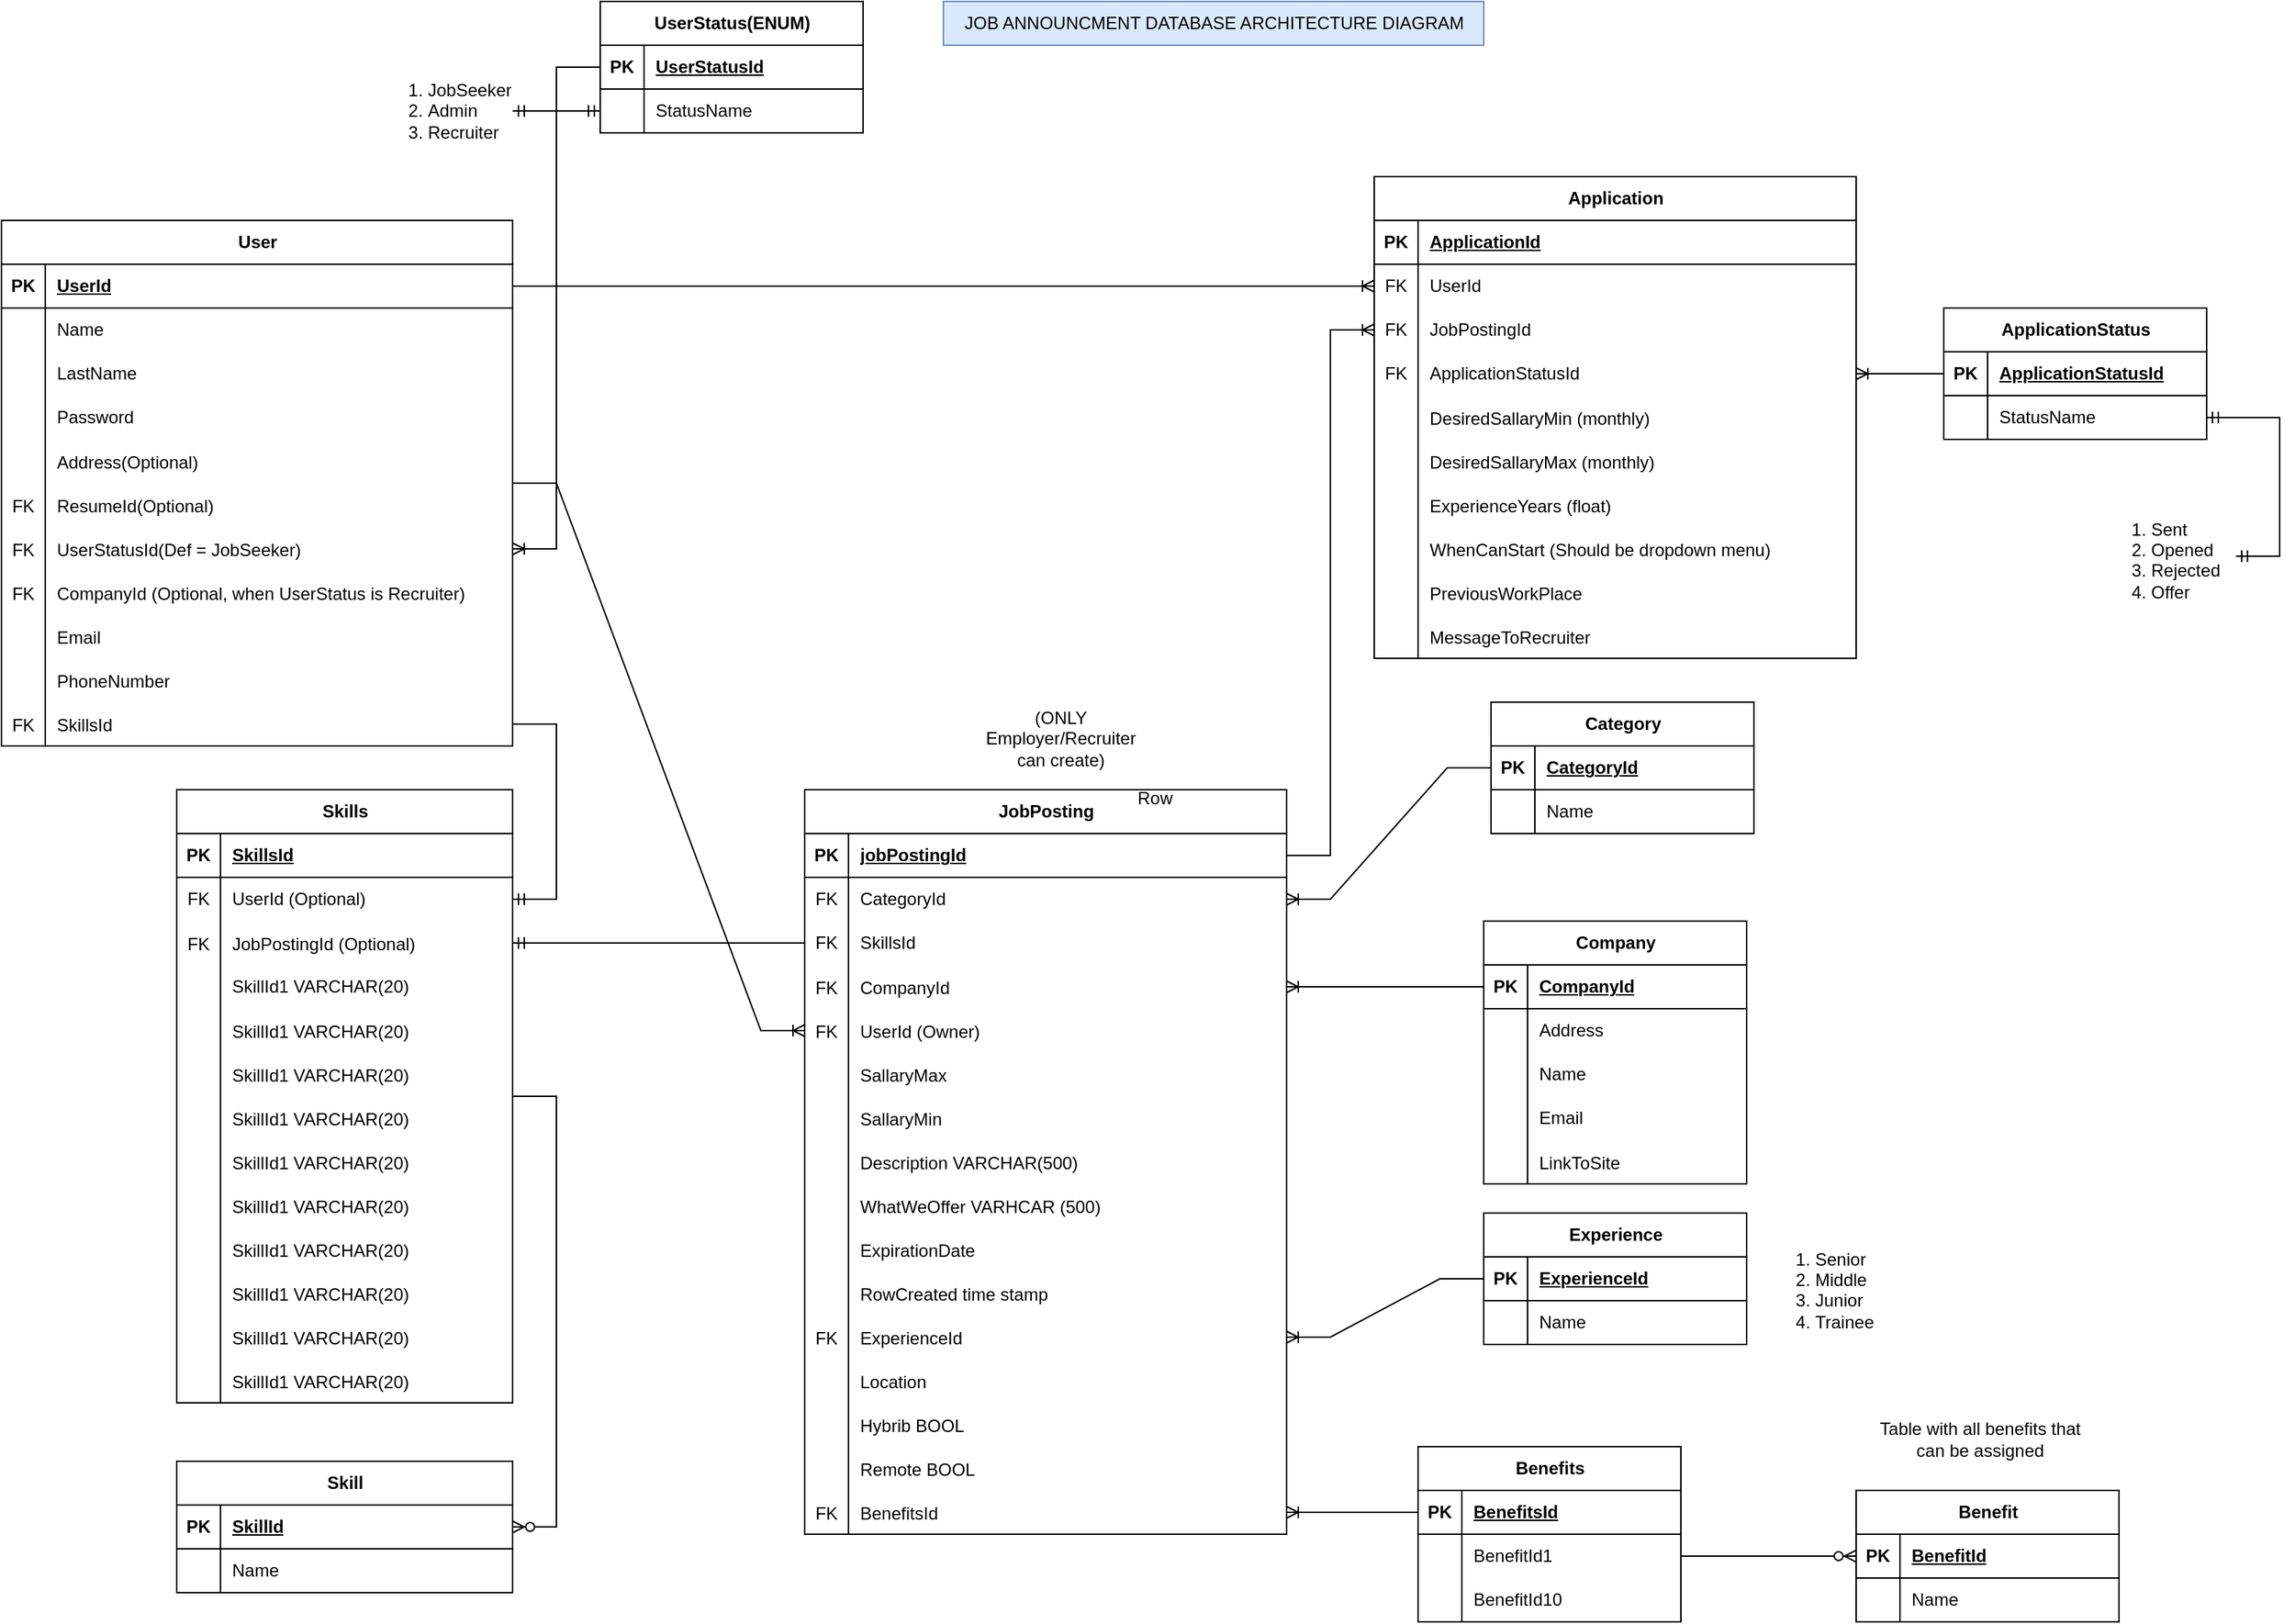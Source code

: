 <mxfile version="24.2.8" type="device">
  <diagram name="Page-1" id="e56a1550-8fbb-45ad-956c-1786394a9013">
    <mxGraphModel dx="1674" dy="746" grid="1" gridSize="10" guides="1" tooltips="1" connect="1" arrows="1" fold="1" page="1" pageScale="1" pageWidth="1654" pageHeight="1169" background="none" math="0" shadow="0">
      <root>
        <mxCell id="0" />
        <mxCell id="1" parent="0" />
        <mxCell id="35QPtGJFP5mkWoOfJ_fw-1" value="User" style="shape=table;startSize=30;container=1;collapsible=1;childLayout=tableLayout;fixedRows=1;rowLines=0;fontStyle=1;align=center;resizeLast=1;html=1;" parent="1" vertex="1">
          <mxGeometry x="10" y="170" width="350" height="360" as="geometry" />
        </mxCell>
        <mxCell id="35QPtGJFP5mkWoOfJ_fw-2" value="" style="shape=tableRow;horizontal=0;startSize=0;swimlaneHead=0;swimlaneBody=0;fillColor=none;collapsible=0;dropTarget=0;points=[[0,0.5],[1,0.5]];portConstraint=eastwest;top=0;left=0;right=0;bottom=1;" parent="35QPtGJFP5mkWoOfJ_fw-1" vertex="1">
          <mxGeometry y="30" width="350" height="30" as="geometry" />
        </mxCell>
        <mxCell id="35QPtGJFP5mkWoOfJ_fw-3" value="PK" style="shape=partialRectangle;connectable=0;fillColor=none;top=0;left=0;bottom=0;right=0;fontStyle=1;overflow=hidden;whiteSpace=wrap;html=1;" parent="35QPtGJFP5mkWoOfJ_fw-2" vertex="1">
          <mxGeometry width="30" height="30" as="geometry">
            <mxRectangle width="30" height="30" as="alternateBounds" />
          </mxGeometry>
        </mxCell>
        <mxCell id="35QPtGJFP5mkWoOfJ_fw-4" value="UserId" style="shape=partialRectangle;connectable=0;fillColor=none;top=0;left=0;bottom=0;right=0;align=left;spacingLeft=6;fontStyle=5;overflow=hidden;whiteSpace=wrap;html=1;" parent="35QPtGJFP5mkWoOfJ_fw-2" vertex="1">
          <mxGeometry x="30" width="320" height="30" as="geometry">
            <mxRectangle width="320" height="30" as="alternateBounds" />
          </mxGeometry>
        </mxCell>
        <mxCell id="35QPtGJFP5mkWoOfJ_fw-5" value="" style="shape=tableRow;horizontal=0;startSize=0;swimlaneHead=0;swimlaneBody=0;fillColor=none;collapsible=0;dropTarget=0;points=[[0,0.5],[1,0.5]];portConstraint=eastwest;top=0;left=0;right=0;bottom=0;" parent="35QPtGJFP5mkWoOfJ_fw-1" vertex="1">
          <mxGeometry y="60" width="350" height="30" as="geometry" />
        </mxCell>
        <mxCell id="35QPtGJFP5mkWoOfJ_fw-6" value="" style="shape=partialRectangle;connectable=0;fillColor=none;top=0;left=0;bottom=0;right=0;editable=1;overflow=hidden;whiteSpace=wrap;html=1;" parent="35QPtGJFP5mkWoOfJ_fw-5" vertex="1">
          <mxGeometry width="30" height="30" as="geometry">
            <mxRectangle width="30" height="30" as="alternateBounds" />
          </mxGeometry>
        </mxCell>
        <mxCell id="35QPtGJFP5mkWoOfJ_fw-7" value="Name" style="shape=partialRectangle;connectable=0;fillColor=none;top=0;left=0;bottom=0;right=0;align=left;spacingLeft=6;overflow=hidden;whiteSpace=wrap;html=1;" parent="35QPtGJFP5mkWoOfJ_fw-5" vertex="1">
          <mxGeometry x="30" width="320" height="30" as="geometry">
            <mxRectangle width="320" height="30" as="alternateBounds" />
          </mxGeometry>
        </mxCell>
        <mxCell id="35QPtGJFP5mkWoOfJ_fw-8" value="" style="shape=tableRow;horizontal=0;startSize=0;swimlaneHead=0;swimlaneBody=0;fillColor=none;collapsible=0;dropTarget=0;points=[[0,0.5],[1,0.5]];portConstraint=eastwest;top=0;left=0;right=0;bottom=0;" parent="35QPtGJFP5mkWoOfJ_fw-1" vertex="1">
          <mxGeometry y="90" width="350" height="30" as="geometry" />
        </mxCell>
        <mxCell id="35QPtGJFP5mkWoOfJ_fw-9" value="" style="shape=partialRectangle;connectable=0;fillColor=none;top=0;left=0;bottom=0;right=0;editable=1;overflow=hidden;whiteSpace=wrap;html=1;" parent="35QPtGJFP5mkWoOfJ_fw-8" vertex="1">
          <mxGeometry width="30" height="30" as="geometry">
            <mxRectangle width="30" height="30" as="alternateBounds" />
          </mxGeometry>
        </mxCell>
        <mxCell id="35QPtGJFP5mkWoOfJ_fw-10" value="LastName" style="shape=partialRectangle;connectable=0;fillColor=none;top=0;left=0;bottom=0;right=0;align=left;spacingLeft=6;overflow=hidden;whiteSpace=wrap;html=1;" parent="35QPtGJFP5mkWoOfJ_fw-8" vertex="1">
          <mxGeometry x="30" width="320" height="30" as="geometry">
            <mxRectangle width="320" height="30" as="alternateBounds" />
          </mxGeometry>
        </mxCell>
        <mxCell id="35QPtGJFP5mkWoOfJ_fw-11" value="" style="shape=tableRow;horizontal=0;startSize=0;swimlaneHead=0;swimlaneBody=0;fillColor=none;collapsible=0;dropTarget=0;points=[[0,0.5],[1,0.5]];portConstraint=eastwest;top=0;left=0;right=0;bottom=0;" parent="35QPtGJFP5mkWoOfJ_fw-1" vertex="1">
          <mxGeometry y="120" width="350" height="30" as="geometry" />
        </mxCell>
        <mxCell id="35QPtGJFP5mkWoOfJ_fw-12" value="" style="shape=partialRectangle;connectable=0;fillColor=none;top=0;left=0;bottom=0;right=0;editable=1;overflow=hidden;whiteSpace=wrap;html=1;" parent="35QPtGJFP5mkWoOfJ_fw-11" vertex="1">
          <mxGeometry width="30" height="30" as="geometry">
            <mxRectangle width="30" height="30" as="alternateBounds" />
          </mxGeometry>
        </mxCell>
        <mxCell id="35QPtGJFP5mkWoOfJ_fw-13" value="Password" style="shape=partialRectangle;connectable=0;fillColor=none;top=0;left=0;bottom=0;right=0;align=left;spacingLeft=6;overflow=hidden;whiteSpace=wrap;html=1;" parent="35QPtGJFP5mkWoOfJ_fw-11" vertex="1">
          <mxGeometry x="30" width="320" height="30" as="geometry">
            <mxRectangle width="320" height="30" as="alternateBounds" />
          </mxGeometry>
        </mxCell>
        <mxCell id="35QPtGJFP5mkWoOfJ_fw-19" value="" style="shape=tableRow;horizontal=0;startSize=0;swimlaneHead=0;swimlaneBody=0;fillColor=none;collapsible=0;dropTarget=0;points=[[0,0.5],[1,0.5]];portConstraint=eastwest;top=0;left=0;right=0;bottom=0;" parent="35QPtGJFP5mkWoOfJ_fw-1" vertex="1">
          <mxGeometry y="150" width="350" height="30" as="geometry" />
        </mxCell>
        <mxCell id="35QPtGJFP5mkWoOfJ_fw-20" value="" style="shape=partialRectangle;connectable=0;fillColor=none;top=0;left=0;bottom=0;right=0;editable=1;overflow=hidden;" parent="35QPtGJFP5mkWoOfJ_fw-19" vertex="1">
          <mxGeometry width="30" height="30" as="geometry">
            <mxRectangle width="30" height="30" as="alternateBounds" />
          </mxGeometry>
        </mxCell>
        <mxCell id="35QPtGJFP5mkWoOfJ_fw-21" value="Address(Optional)" style="shape=partialRectangle;connectable=0;fillColor=none;top=0;left=0;bottom=0;right=0;align=left;spacingLeft=6;overflow=hidden;" parent="35QPtGJFP5mkWoOfJ_fw-19" vertex="1">
          <mxGeometry x="30" width="320" height="30" as="geometry">
            <mxRectangle width="320" height="30" as="alternateBounds" />
          </mxGeometry>
        </mxCell>
        <mxCell id="35QPtGJFP5mkWoOfJ_fw-16" value="" style="shape=tableRow;horizontal=0;startSize=0;swimlaneHead=0;swimlaneBody=0;fillColor=none;collapsible=0;dropTarget=0;points=[[0,0.5],[1,0.5]];portConstraint=eastwest;top=0;left=0;right=0;bottom=0;" parent="35QPtGJFP5mkWoOfJ_fw-1" vertex="1">
          <mxGeometry y="180" width="350" height="30" as="geometry" />
        </mxCell>
        <mxCell id="35QPtGJFP5mkWoOfJ_fw-17" value="FK" style="shape=partialRectangle;connectable=0;fillColor=none;top=0;left=0;bottom=0;right=0;editable=1;overflow=hidden;" parent="35QPtGJFP5mkWoOfJ_fw-16" vertex="1">
          <mxGeometry width="30" height="30" as="geometry">
            <mxRectangle width="30" height="30" as="alternateBounds" />
          </mxGeometry>
        </mxCell>
        <mxCell id="35QPtGJFP5mkWoOfJ_fw-18" value="ResumeId(Optional)" style="shape=partialRectangle;connectable=0;fillColor=none;top=0;left=0;bottom=0;right=0;align=left;spacingLeft=6;overflow=hidden;" parent="35QPtGJFP5mkWoOfJ_fw-16" vertex="1">
          <mxGeometry x="30" width="320" height="30" as="geometry">
            <mxRectangle width="320" height="30" as="alternateBounds" />
          </mxGeometry>
        </mxCell>
        <mxCell id="35QPtGJFP5mkWoOfJ_fw-22" value="" style="shape=tableRow;horizontal=0;startSize=0;swimlaneHead=0;swimlaneBody=0;fillColor=none;collapsible=0;dropTarget=0;points=[[0,0.5],[1,0.5]];portConstraint=eastwest;top=0;left=0;right=0;bottom=0;" parent="35QPtGJFP5mkWoOfJ_fw-1" vertex="1">
          <mxGeometry y="210" width="350" height="30" as="geometry" />
        </mxCell>
        <mxCell id="35QPtGJFP5mkWoOfJ_fw-23" value="FK" style="shape=partialRectangle;connectable=0;fillColor=none;top=0;left=0;bottom=0;right=0;editable=1;overflow=hidden;" parent="35QPtGJFP5mkWoOfJ_fw-22" vertex="1">
          <mxGeometry width="30" height="30" as="geometry">
            <mxRectangle width="30" height="30" as="alternateBounds" />
          </mxGeometry>
        </mxCell>
        <mxCell id="35QPtGJFP5mkWoOfJ_fw-24" value="UserStatusId(Def = JobSeeker)" style="shape=partialRectangle;connectable=0;fillColor=none;top=0;left=0;bottom=0;right=0;align=left;spacingLeft=6;overflow=hidden;" parent="35QPtGJFP5mkWoOfJ_fw-22" vertex="1">
          <mxGeometry x="30" width="320" height="30" as="geometry">
            <mxRectangle width="320" height="30" as="alternateBounds" />
          </mxGeometry>
        </mxCell>
        <mxCell id="Acol66hns8VP37s1H_f8-2" value="" style="shape=tableRow;horizontal=0;startSize=0;swimlaneHead=0;swimlaneBody=0;fillColor=none;collapsible=0;dropTarget=0;points=[[0,0.5],[1,0.5]];portConstraint=eastwest;top=0;left=0;right=0;bottom=0;" parent="35QPtGJFP5mkWoOfJ_fw-1" vertex="1">
          <mxGeometry y="240" width="350" height="30" as="geometry" />
        </mxCell>
        <mxCell id="Acol66hns8VP37s1H_f8-3" value="FK" style="shape=partialRectangle;connectable=0;fillColor=none;top=0;left=0;bottom=0;right=0;editable=1;overflow=hidden;" parent="Acol66hns8VP37s1H_f8-2" vertex="1">
          <mxGeometry width="30" height="30" as="geometry">
            <mxRectangle width="30" height="30" as="alternateBounds" />
          </mxGeometry>
        </mxCell>
        <mxCell id="Acol66hns8VP37s1H_f8-4" value="CompanyId (Optional, when UserStatus is Recruiter)" style="shape=partialRectangle;connectable=0;fillColor=none;top=0;left=0;bottom=0;right=0;align=left;spacingLeft=6;overflow=hidden;" parent="Acol66hns8VP37s1H_f8-2" vertex="1">
          <mxGeometry x="30" width="320" height="30" as="geometry">
            <mxRectangle width="320" height="30" as="alternateBounds" />
          </mxGeometry>
        </mxCell>
        <mxCell id="35QPtGJFP5mkWoOfJ_fw-27" value="" style="shape=tableRow;horizontal=0;startSize=0;swimlaneHead=0;swimlaneBody=0;fillColor=none;collapsible=0;dropTarget=0;points=[[0,0.5],[1,0.5]];portConstraint=eastwest;top=0;left=0;right=0;bottom=0;" parent="35QPtGJFP5mkWoOfJ_fw-1" vertex="1">
          <mxGeometry y="270" width="350" height="30" as="geometry" />
        </mxCell>
        <mxCell id="35QPtGJFP5mkWoOfJ_fw-28" value="" style="shape=partialRectangle;connectable=0;fillColor=none;top=0;left=0;bottom=0;right=0;editable=1;overflow=hidden;" parent="35QPtGJFP5mkWoOfJ_fw-27" vertex="1">
          <mxGeometry width="30" height="30" as="geometry">
            <mxRectangle width="30" height="30" as="alternateBounds" />
          </mxGeometry>
        </mxCell>
        <mxCell id="35QPtGJFP5mkWoOfJ_fw-29" value="Email" style="shape=partialRectangle;connectable=0;fillColor=none;top=0;left=0;bottom=0;right=0;align=left;spacingLeft=6;overflow=hidden;" parent="35QPtGJFP5mkWoOfJ_fw-27" vertex="1">
          <mxGeometry x="30" width="320" height="30" as="geometry">
            <mxRectangle width="320" height="30" as="alternateBounds" />
          </mxGeometry>
        </mxCell>
        <mxCell id="35QPtGJFP5mkWoOfJ_fw-30" value="" style="shape=tableRow;horizontal=0;startSize=0;swimlaneHead=0;swimlaneBody=0;fillColor=none;collapsible=0;dropTarget=0;points=[[0,0.5],[1,0.5]];portConstraint=eastwest;top=0;left=0;right=0;bottom=0;" parent="35QPtGJFP5mkWoOfJ_fw-1" vertex="1">
          <mxGeometry y="300" width="350" height="30" as="geometry" />
        </mxCell>
        <mxCell id="35QPtGJFP5mkWoOfJ_fw-31" value="" style="shape=partialRectangle;connectable=0;fillColor=none;top=0;left=0;bottom=0;right=0;editable=1;overflow=hidden;" parent="35QPtGJFP5mkWoOfJ_fw-30" vertex="1">
          <mxGeometry width="30" height="30" as="geometry">
            <mxRectangle width="30" height="30" as="alternateBounds" />
          </mxGeometry>
        </mxCell>
        <mxCell id="35QPtGJFP5mkWoOfJ_fw-32" value="PhoneNumber" style="shape=partialRectangle;connectable=0;fillColor=none;top=0;left=0;bottom=0;right=0;align=left;spacingLeft=6;overflow=hidden;" parent="35QPtGJFP5mkWoOfJ_fw-30" vertex="1">
          <mxGeometry x="30" width="320" height="30" as="geometry">
            <mxRectangle width="320" height="30" as="alternateBounds" />
          </mxGeometry>
        </mxCell>
        <mxCell id="35QPtGJFP5mkWoOfJ_fw-33" value="" style="shape=tableRow;horizontal=0;startSize=0;swimlaneHead=0;swimlaneBody=0;fillColor=none;collapsible=0;dropTarget=0;points=[[0,0.5],[1,0.5]];portConstraint=eastwest;top=0;left=0;right=0;bottom=0;" parent="35QPtGJFP5mkWoOfJ_fw-1" vertex="1">
          <mxGeometry y="330" width="350" height="30" as="geometry" />
        </mxCell>
        <mxCell id="35QPtGJFP5mkWoOfJ_fw-34" value="FK" style="shape=partialRectangle;connectable=0;fillColor=none;top=0;left=0;bottom=0;right=0;editable=1;overflow=hidden;" parent="35QPtGJFP5mkWoOfJ_fw-33" vertex="1">
          <mxGeometry width="30" height="30" as="geometry">
            <mxRectangle width="30" height="30" as="alternateBounds" />
          </mxGeometry>
        </mxCell>
        <mxCell id="35QPtGJFP5mkWoOfJ_fw-35" value="SkillsId" style="shape=partialRectangle;connectable=0;fillColor=none;top=0;left=0;bottom=0;right=0;align=left;spacingLeft=6;overflow=hidden;" parent="35QPtGJFP5mkWoOfJ_fw-33" vertex="1">
          <mxGeometry x="30" width="320" height="30" as="geometry">
            <mxRectangle width="320" height="30" as="alternateBounds" />
          </mxGeometry>
        </mxCell>
        <mxCell id="35QPtGJFP5mkWoOfJ_fw-49" value="&lt;ol&gt;&lt;li&gt;JobSeeker&lt;/li&gt;&lt;li&gt;Admin&lt;/li&gt;&lt;li&gt;Recruiter&lt;/li&gt;&lt;/ol&gt;" style="text;strokeColor=none;fillColor=none;html=1;whiteSpace=wrap;verticalAlign=middle;overflow=hidden;" parent="1" vertex="1">
          <mxGeometry x="260" y="55" width="100" height="80" as="geometry" />
        </mxCell>
        <mxCell id="35QPtGJFP5mkWoOfJ_fw-52" value="" style="edgeStyle=entityRelationEdgeStyle;fontSize=12;html=1;endArrow=ERoneToMany;rounded=0;" parent="1" source="35QPtGJFP5mkWoOfJ_fw-37" target="35QPtGJFP5mkWoOfJ_fw-22" edge="1">
          <mxGeometry width="100" height="100" relative="1" as="geometry">
            <mxPoint x="380" y="310" as="sourcePoint" />
            <mxPoint x="480" y="210" as="targetPoint" />
          </mxGeometry>
        </mxCell>
        <mxCell id="35QPtGJFP5mkWoOfJ_fw-53" value="Skills" style="shape=table;startSize=30;container=1;collapsible=1;childLayout=tableLayout;fixedRows=1;rowLines=0;fontStyle=1;align=center;resizeLast=1;html=1;" parent="1" vertex="1">
          <mxGeometry x="130" y="560" width="230" height="420" as="geometry" />
        </mxCell>
        <mxCell id="35QPtGJFP5mkWoOfJ_fw-54" value="" style="shape=tableRow;horizontal=0;startSize=0;swimlaneHead=0;swimlaneBody=0;fillColor=none;collapsible=0;dropTarget=0;points=[[0,0.5],[1,0.5]];portConstraint=eastwest;top=0;left=0;right=0;bottom=1;" parent="35QPtGJFP5mkWoOfJ_fw-53" vertex="1">
          <mxGeometry y="30" width="230" height="30" as="geometry" />
        </mxCell>
        <mxCell id="35QPtGJFP5mkWoOfJ_fw-55" value="PK" style="shape=partialRectangle;connectable=0;fillColor=none;top=0;left=0;bottom=0;right=0;fontStyle=1;overflow=hidden;whiteSpace=wrap;html=1;" parent="35QPtGJFP5mkWoOfJ_fw-54" vertex="1">
          <mxGeometry width="30" height="30" as="geometry">
            <mxRectangle width="30" height="30" as="alternateBounds" />
          </mxGeometry>
        </mxCell>
        <mxCell id="35QPtGJFP5mkWoOfJ_fw-56" value="SkillsId" style="shape=partialRectangle;connectable=0;fillColor=none;top=0;left=0;bottom=0;right=0;align=left;spacingLeft=6;fontStyle=5;overflow=hidden;whiteSpace=wrap;html=1;" parent="35QPtGJFP5mkWoOfJ_fw-54" vertex="1">
          <mxGeometry x="30" width="200" height="30" as="geometry">
            <mxRectangle width="200" height="30" as="alternateBounds" />
          </mxGeometry>
        </mxCell>
        <mxCell id="35QPtGJFP5mkWoOfJ_fw-57" value="" style="shape=tableRow;horizontal=0;startSize=0;swimlaneHead=0;swimlaneBody=0;fillColor=none;collapsible=0;dropTarget=0;points=[[0,0.5],[1,0.5]];portConstraint=eastwest;top=0;left=0;right=0;bottom=0;" parent="35QPtGJFP5mkWoOfJ_fw-53" vertex="1">
          <mxGeometry y="60" width="230" height="30" as="geometry" />
        </mxCell>
        <mxCell id="35QPtGJFP5mkWoOfJ_fw-58" value="FK" style="shape=partialRectangle;connectable=0;fillColor=none;top=0;left=0;bottom=0;right=0;editable=1;overflow=hidden;whiteSpace=wrap;html=1;" parent="35QPtGJFP5mkWoOfJ_fw-57" vertex="1">
          <mxGeometry width="30" height="30" as="geometry">
            <mxRectangle width="30" height="30" as="alternateBounds" />
          </mxGeometry>
        </mxCell>
        <mxCell id="35QPtGJFP5mkWoOfJ_fw-59" value="UserId (Optional)" style="shape=partialRectangle;connectable=0;fillColor=none;top=0;left=0;bottom=0;right=0;align=left;spacingLeft=6;overflow=hidden;whiteSpace=wrap;html=1;" parent="35QPtGJFP5mkWoOfJ_fw-57" vertex="1">
          <mxGeometry x="30" width="200" height="30" as="geometry">
            <mxRectangle width="200" height="30" as="alternateBounds" />
          </mxGeometry>
        </mxCell>
        <mxCell id="35QPtGJFP5mkWoOfJ_fw-111" value="" style="shape=tableRow;horizontal=0;startSize=0;swimlaneHead=0;swimlaneBody=0;fillColor=none;collapsible=0;dropTarget=0;points=[[0,0.5],[1,0.5]];portConstraint=eastwest;top=0;left=0;right=0;bottom=0;" parent="35QPtGJFP5mkWoOfJ_fw-53" vertex="1">
          <mxGeometry y="90" width="230" height="30" as="geometry" />
        </mxCell>
        <mxCell id="35QPtGJFP5mkWoOfJ_fw-112" value="FK" style="shape=partialRectangle;connectable=0;fillColor=none;top=0;left=0;bottom=0;right=0;editable=1;overflow=hidden;" parent="35QPtGJFP5mkWoOfJ_fw-111" vertex="1">
          <mxGeometry width="30" height="30" as="geometry">
            <mxRectangle width="30" height="30" as="alternateBounds" />
          </mxGeometry>
        </mxCell>
        <mxCell id="35QPtGJFP5mkWoOfJ_fw-113" value="JobPostingId (Optional)" style="shape=partialRectangle;connectable=0;fillColor=none;top=0;left=0;bottom=0;right=0;align=left;spacingLeft=6;overflow=hidden;" parent="35QPtGJFP5mkWoOfJ_fw-111" vertex="1">
          <mxGeometry x="30" width="200" height="30" as="geometry">
            <mxRectangle width="200" height="30" as="alternateBounds" />
          </mxGeometry>
        </mxCell>
        <mxCell id="35QPtGJFP5mkWoOfJ_fw-60" value="" style="shape=tableRow;horizontal=0;startSize=0;swimlaneHead=0;swimlaneBody=0;fillColor=none;collapsible=0;dropTarget=0;points=[[0,0.5],[1,0.5]];portConstraint=eastwest;top=0;left=0;right=0;bottom=0;" parent="35QPtGJFP5mkWoOfJ_fw-53" vertex="1">
          <mxGeometry y="120" width="230" height="30" as="geometry" />
        </mxCell>
        <mxCell id="35QPtGJFP5mkWoOfJ_fw-61" value="" style="shape=partialRectangle;connectable=0;fillColor=none;top=0;left=0;bottom=0;right=0;editable=1;overflow=hidden;whiteSpace=wrap;html=1;" parent="35QPtGJFP5mkWoOfJ_fw-60" vertex="1">
          <mxGeometry width="30" height="30" as="geometry">
            <mxRectangle width="30" height="30" as="alternateBounds" />
          </mxGeometry>
        </mxCell>
        <mxCell id="35QPtGJFP5mkWoOfJ_fw-62" value="SkillId1 VARCHAR(20)" style="shape=partialRectangle;connectable=0;fillColor=none;top=0;left=0;bottom=0;right=0;align=left;spacingLeft=6;overflow=hidden;whiteSpace=wrap;html=1;" parent="35QPtGJFP5mkWoOfJ_fw-60" vertex="1">
          <mxGeometry x="30" width="200" height="30" as="geometry">
            <mxRectangle width="200" height="30" as="alternateBounds" />
          </mxGeometry>
        </mxCell>
        <mxCell id="35QPtGJFP5mkWoOfJ_fw-67" value="" style="shape=tableRow;horizontal=0;startSize=0;swimlaneHead=0;swimlaneBody=0;fillColor=none;collapsible=0;dropTarget=0;points=[[0,0.5],[1,0.5]];portConstraint=eastwest;top=0;left=0;right=0;bottom=0;" parent="35QPtGJFP5mkWoOfJ_fw-53" vertex="1">
          <mxGeometry y="150" width="230" height="30" as="geometry" />
        </mxCell>
        <mxCell id="35QPtGJFP5mkWoOfJ_fw-68" value="" style="shape=partialRectangle;connectable=0;fillColor=none;top=0;left=0;bottom=0;right=0;editable=1;overflow=hidden;" parent="35QPtGJFP5mkWoOfJ_fw-67" vertex="1">
          <mxGeometry width="30" height="30" as="geometry">
            <mxRectangle width="30" height="30" as="alternateBounds" />
          </mxGeometry>
        </mxCell>
        <mxCell id="35QPtGJFP5mkWoOfJ_fw-69" value="SkillId1 VARCHAR(20)" style="shape=partialRectangle;connectable=0;fillColor=none;top=0;left=0;bottom=0;right=0;align=left;spacingLeft=6;overflow=hidden;" parent="35QPtGJFP5mkWoOfJ_fw-67" vertex="1">
          <mxGeometry x="30" width="200" height="30" as="geometry">
            <mxRectangle width="200" height="30" as="alternateBounds" />
          </mxGeometry>
        </mxCell>
        <mxCell id="35QPtGJFP5mkWoOfJ_fw-73" value="" style="shape=tableRow;horizontal=0;startSize=0;swimlaneHead=0;swimlaneBody=0;fillColor=none;collapsible=0;dropTarget=0;points=[[0,0.5],[1,0.5]];portConstraint=eastwest;top=0;left=0;right=0;bottom=0;" parent="35QPtGJFP5mkWoOfJ_fw-53" vertex="1">
          <mxGeometry y="180" width="230" height="30" as="geometry" />
        </mxCell>
        <mxCell id="35QPtGJFP5mkWoOfJ_fw-74" value="" style="shape=partialRectangle;connectable=0;fillColor=none;top=0;left=0;bottom=0;right=0;editable=1;overflow=hidden;" parent="35QPtGJFP5mkWoOfJ_fw-73" vertex="1">
          <mxGeometry width="30" height="30" as="geometry">
            <mxRectangle width="30" height="30" as="alternateBounds" />
          </mxGeometry>
        </mxCell>
        <mxCell id="35QPtGJFP5mkWoOfJ_fw-75" value="SkillId1 VARCHAR(20)" style="shape=partialRectangle;connectable=0;fillColor=none;top=0;left=0;bottom=0;right=0;align=left;spacingLeft=6;overflow=hidden;" parent="35QPtGJFP5mkWoOfJ_fw-73" vertex="1">
          <mxGeometry x="30" width="200" height="30" as="geometry">
            <mxRectangle width="200" height="30" as="alternateBounds" />
          </mxGeometry>
        </mxCell>
        <mxCell id="35QPtGJFP5mkWoOfJ_fw-79" value="" style="shape=tableRow;horizontal=0;startSize=0;swimlaneHead=0;swimlaneBody=0;fillColor=none;collapsible=0;dropTarget=0;points=[[0,0.5],[1,0.5]];portConstraint=eastwest;top=0;left=0;right=0;bottom=0;" parent="35QPtGJFP5mkWoOfJ_fw-53" vertex="1">
          <mxGeometry y="210" width="230" height="30" as="geometry" />
        </mxCell>
        <mxCell id="35QPtGJFP5mkWoOfJ_fw-80" value="" style="shape=partialRectangle;connectable=0;fillColor=none;top=0;left=0;bottom=0;right=0;editable=1;overflow=hidden;" parent="35QPtGJFP5mkWoOfJ_fw-79" vertex="1">
          <mxGeometry width="30" height="30" as="geometry">
            <mxRectangle width="30" height="30" as="alternateBounds" />
          </mxGeometry>
        </mxCell>
        <mxCell id="35QPtGJFP5mkWoOfJ_fw-81" value="SkillId1 VARCHAR(20)" style="shape=partialRectangle;connectable=0;fillColor=none;top=0;left=0;bottom=0;right=0;align=left;spacingLeft=6;overflow=hidden;" parent="35QPtGJFP5mkWoOfJ_fw-79" vertex="1">
          <mxGeometry x="30" width="200" height="30" as="geometry">
            <mxRectangle width="200" height="30" as="alternateBounds" />
          </mxGeometry>
        </mxCell>
        <mxCell id="35QPtGJFP5mkWoOfJ_fw-91" value="" style="shape=tableRow;horizontal=0;startSize=0;swimlaneHead=0;swimlaneBody=0;fillColor=none;collapsible=0;dropTarget=0;points=[[0,0.5],[1,0.5]];portConstraint=eastwest;top=0;left=0;right=0;bottom=0;" parent="35QPtGJFP5mkWoOfJ_fw-53" vertex="1">
          <mxGeometry y="240" width="230" height="30" as="geometry" />
        </mxCell>
        <mxCell id="35QPtGJFP5mkWoOfJ_fw-92" value="" style="shape=partialRectangle;connectable=0;fillColor=none;top=0;left=0;bottom=0;right=0;editable=1;overflow=hidden;" parent="35QPtGJFP5mkWoOfJ_fw-91" vertex="1">
          <mxGeometry width="30" height="30" as="geometry">
            <mxRectangle width="30" height="30" as="alternateBounds" />
          </mxGeometry>
        </mxCell>
        <mxCell id="35QPtGJFP5mkWoOfJ_fw-93" value="SkillId1 VARCHAR(20)" style="shape=partialRectangle;connectable=0;fillColor=none;top=0;left=0;bottom=0;right=0;align=left;spacingLeft=6;overflow=hidden;" parent="35QPtGJFP5mkWoOfJ_fw-91" vertex="1">
          <mxGeometry x="30" width="200" height="30" as="geometry">
            <mxRectangle width="200" height="30" as="alternateBounds" />
          </mxGeometry>
        </mxCell>
        <mxCell id="35QPtGJFP5mkWoOfJ_fw-88" value="" style="shape=tableRow;horizontal=0;startSize=0;swimlaneHead=0;swimlaneBody=0;fillColor=none;collapsible=0;dropTarget=0;points=[[0,0.5],[1,0.5]];portConstraint=eastwest;top=0;left=0;right=0;bottom=0;" parent="35QPtGJFP5mkWoOfJ_fw-53" vertex="1">
          <mxGeometry y="270" width="230" height="30" as="geometry" />
        </mxCell>
        <mxCell id="35QPtGJFP5mkWoOfJ_fw-89" value="" style="shape=partialRectangle;connectable=0;fillColor=none;top=0;left=0;bottom=0;right=0;editable=1;overflow=hidden;" parent="35QPtGJFP5mkWoOfJ_fw-88" vertex="1">
          <mxGeometry width="30" height="30" as="geometry">
            <mxRectangle width="30" height="30" as="alternateBounds" />
          </mxGeometry>
        </mxCell>
        <mxCell id="35QPtGJFP5mkWoOfJ_fw-90" value="SkillId1 VARCHAR(20)" style="shape=partialRectangle;connectable=0;fillColor=none;top=0;left=0;bottom=0;right=0;align=left;spacingLeft=6;overflow=hidden;" parent="35QPtGJFP5mkWoOfJ_fw-88" vertex="1">
          <mxGeometry x="30" width="200" height="30" as="geometry">
            <mxRectangle width="200" height="30" as="alternateBounds" />
          </mxGeometry>
        </mxCell>
        <mxCell id="35QPtGJFP5mkWoOfJ_fw-85" value="" style="shape=tableRow;horizontal=0;startSize=0;swimlaneHead=0;swimlaneBody=0;fillColor=none;collapsible=0;dropTarget=0;points=[[0,0.5],[1,0.5]];portConstraint=eastwest;top=0;left=0;right=0;bottom=0;" parent="35QPtGJFP5mkWoOfJ_fw-53" vertex="1">
          <mxGeometry y="300" width="230" height="30" as="geometry" />
        </mxCell>
        <mxCell id="35QPtGJFP5mkWoOfJ_fw-86" value="" style="shape=partialRectangle;connectable=0;fillColor=none;top=0;left=0;bottom=0;right=0;editable=1;overflow=hidden;" parent="35QPtGJFP5mkWoOfJ_fw-85" vertex="1">
          <mxGeometry width="30" height="30" as="geometry">
            <mxRectangle width="30" height="30" as="alternateBounds" />
          </mxGeometry>
        </mxCell>
        <mxCell id="35QPtGJFP5mkWoOfJ_fw-87" value="SkillId1 VARCHAR(20)" style="shape=partialRectangle;connectable=0;fillColor=none;top=0;left=0;bottom=0;right=0;align=left;spacingLeft=6;overflow=hidden;" parent="35QPtGJFP5mkWoOfJ_fw-85" vertex="1">
          <mxGeometry x="30" width="200" height="30" as="geometry">
            <mxRectangle width="200" height="30" as="alternateBounds" />
          </mxGeometry>
        </mxCell>
        <mxCell id="35QPtGJFP5mkWoOfJ_fw-82" value="" style="shape=tableRow;horizontal=0;startSize=0;swimlaneHead=0;swimlaneBody=0;fillColor=none;collapsible=0;dropTarget=0;points=[[0,0.5],[1,0.5]];portConstraint=eastwest;top=0;left=0;right=0;bottom=0;" parent="35QPtGJFP5mkWoOfJ_fw-53" vertex="1">
          <mxGeometry y="330" width="230" height="30" as="geometry" />
        </mxCell>
        <mxCell id="35QPtGJFP5mkWoOfJ_fw-83" value="" style="shape=partialRectangle;connectable=0;fillColor=none;top=0;left=0;bottom=0;right=0;editable=1;overflow=hidden;" parent="35QPtGJFP5mkWoOfJ_fw-82" vertex="1">
          <mxGeometry width="30" height="30" as="geometry">
            <mxRectangle width="30" height="30" as="alternateBounds" />
          </mxGeometry>
        </mxCell>
        <mxCell id="35QPtGJFP5mkWoOfJ_fw-84" value="SkillId1 VARCHAR(20)" style="shape=partialRectangle;connectable=0;fillColor=none;top=0;left=0;bottom=0;right=0;align=left;spacingLeft=6;overflow=hidden;" parent="35QPtGJFP5mkWoOfJ_fw-82" vertex="1">
          <mxGeometry x="30" width="200" height="30" as="geometry">
            <mxRectangle width="200" height="30" as="alternateBounds" />
          </mxGeometry>
        </mxCell>
        <mxCell id="35QPtGJFP5mkWoOfJ_fw-76" value="" style="shape=tableRow;horizontal=0;startSize=0;swimlaneHead=0;swimlaneBody=0;fillColor=none;collapsible=0;dropTarget=0;points=[[0,0.5],[1,0.5]];portConstraint=eastwest;top=0;left=0;right=0;bottom=0;" parent="35QPtGJFP5mkWoOfJ_fw-53" vertex="1">
          <mxGeometry y="360" width="230" height="30" as="geometry" />
        </mxCell>
        <mxCell id="35QPtGJFP5mkWoOfJ_fw-77" value="" style="shape=partialRectangle;connectable=0;fillColor=none;top=0;left=0;bottom=0;right=0;editable=1;overflow=hidden;" parent="35QPtGJFP5mkWoOfJ_fw-76" vertex="1">
          <mxGeometry width="30" height="30" as="geometry">
            <mxRectangle width="30" height="30" as="alternateBounds" />
          </mxGeometry>
        </mxCell>
        <mxCell id="35QPtGJFP5mkWoOfJ_fw-78" value="SkillId1 VARCHAR(20)" style="shape=partialRectangle;connectable=0;fillColor=none;top=0;left=0;bottom=0;right=0;align=left;spacingLeft=6;overflow=hidden;" parent="35QPtGJFP5mkWoOfJ_fw-76" vertex="1">
          <mxGeometry x="30" width="200" height="30" as="geometry">
            <mxRectangle width="200" height="30" as="alternateBounds" />
          </mxGeometry>
        </mxCell>
        <mxCell id="35QPtGJFP5mkWoOfJ_fw-70" value="" style="shape=tableRow;horizontal=0;startSize=0;swimlaneHead=0;swimlaneBody=0;fillColor=none;collapsible=0;dropTarget=0;points=[[0,0.5],[1,0.5]];portConstraint=eastwest;top=0;left=0;right=0;bottom=0;" parent="35QPtGJFP5mkWoOfJ_fw-53" vertex="1">
          <mxGeometry y="390" width="230" height="30" as="geometry" />
        </mxCell>
        <mxCell id="35QPtGJFP5mkWoOfJ_fw-71" value="" style="shape=partialRectangle;connectable=0;fillColor=none;top=0;left=0;bottom=0;right=0;editable=1;overflow=hidden;" parent="35QPtGJFP5mkWoOfJ_fw-70" vertex="1">
          <mxGeometry width="30" height="30" as="geometry">
            <mxRectangle width="30" height="30" as="alternateBounds" />
          </mxGeometry>
        </mxCell>
        <mxCell id="35QPtGJFP5mkWoOfJ_fw-72" value="SkillId1 VARCHAR(20)" style="shape=partialRectangle;connectable=0;fillColor=none;top=0;left=0;bottom=0;right=0;align=left;spacingLeft=6;overflow=hidden;" parent="35QPtGJFP5mkWoOfJ_fw-70" vertex="1">
          <mxGeometry x="30" width="200" height="30" as="geometry">
            <mxRectangle width="200" height="30" as="alternateBounds" />
          </mxGeometry>
        </mxCell>
        <mxCell id="35QPtGJFP5mkWoOfJ_fw-36" value="UserStatus(ENUM)" style="shape=table;startSize=30;container=1;collapsible=1;childLayout=tableLayout;fixedRows=1;rowLines=0;fontStyle=1;align=center;resizeLast=1;html=1;" parent="1" vertex="1">
          <mxGeometry x="420" y="20" width="180" height="90" as="geometry" />
        </mxCell>
        <mxCell id="35QPtGJFP5mkWoOfJ_fw-37" value="" style="shape=tableRow;horizontal=0;startSize=0;swimlaneHead=0;swimlaneBody=0;fillColor=none;collapsible=0;dropTarget=0;points=[[0,0.5],[1,0.5]];portConstraint=eastwest;top=0;left=0;right=0;bottom=1;" parent="35QPtGJFP5mkWoOfJ_fw-36" vertex="1">
          <mxGeometry y="30" width="180" height="30" as="geometry" />
        </mxCell>
        <mxCell id="35QPtGJFP5mkWoOfJ_fw-38" value="PK" style="shape=partialRectangle;connectable=0;fillColor=none;top=0;left=0;bottom=0;right=0;fontStyle=1;overflow=hidden;whiteSpace=wrap;html=1;" parent="35QPtGJFP5mkWoOfJ_fw-37" vertex="1">
          <mxGeometry width="30" height="30" as="geometry">
            <mxRectangle width="30" height="30" as="alternateBounds" />
          </mxGeometry>
        </mxCell>
        <mxCell id="35QPtGJFP5mkWoOfJ_fw-39" value="UserStatusId" style="shape=partialRectangle;connectable=0;fillColor=none;top=0;left=0;bottom=0;right=0;align=left;spacingLeft=6;fontStyle=5;overflow=hidden;whiteSpace=wrap;html=1;" parent="35QPtGJFP5mkWoOfJ_fw-37" vertex="1">
          <mxGeometry x="30" width="150" height="30" as="geometry">
            <mxRectangle width="150" height="30" as="alternateBounds" />
          </mxGeometry>
        </mxCell>
        <mxCell id="35QPtGJFP5mkWoOfJ_fw-40" value="" style="shape=tableRow;horizontal=0;startSize=0;swimlaneHead=0;swimlaneBody=0;fillColor=none;collapsible=0;dropTarget=0;points=[[0,0.5],[1,0.5]];portConstraint=eastwest;top=0;left=0;right=0;bottom=0;" parent="35QPtGJFP5mkWoOfJ_fw-36" vertex="1">
          <mxGeometry y="60" width="180" height="30" as="geometry" />
        </mxCell>
        <mxCell id="35QPtGJFP5mkWoOfJ_fw-41" value="" style="shape=partialRectangle;connectable=0;fillColor=none;top=0;left=0;bottom=0;right=0;editable=1;overflow=hidden;whiteSpace=wrap;html=1;" parent="35QPtGJFP5mkWoOfJ_fw-40" vertex="1">
          <mxGeometry width="30" height="30" as="geometry">
            <mxRectangle width="30" height="30" as="alternateBounds" />
          </mxGeometry>
        </mxCell>
        <mxCell id="35QPtGJFP5mkWoOfJ_fw-42" value="StatusName" style="shape=partialRectangle;connectable=0;fillColor=none;top=0;left=0;bottom=0;right=0;align=left;spacingLeft=6;overflow=hidden;whiteSpace=wrap;html=1;" parent="35QPtGJFP5mkWoOfJ_fw-40" vertex="1">
          <mxGeometry x="30" width="150" height="30" as="geometry">
            <mxRectangle width="150" height="30" as="alternateBounds" />
          </mxGeometry>
        </mxCell>
        <mxCell id="35QPtGJFP5mkWoOfJ_fw-94" value="JobPosting" style="shape=table;startSize=30;container=1;collapsible=1;childLayout=tableLayout;fixedRows=1;rowLines=0;fontStyle=1;align=center;resizeLast=1;html=1;" parent="1" vertex="1">
          <mxGeometry x="560" y="560" width="330" height="510" as="geometry" />
        </mxCell>
        <mxCell id="35QPtGJFP5mkWoOfJ_fw-95" value="" style="shape=tableRow;horizontal=0;startSize=0;swimlaneHead=0;swimlaneBody=0;fillColor=none;collapsible=0;dropTarget=0;points=[[0,0.5],[1,0.5]];portConstraint=eastwest;top=0;left=0;right=0;bottom=1;" parent="35QPtGJFP5mkWoOfJ_fw-94" vertex="1">
          <mxGeometry y="30" width="330" height="30" as="geometry" />
        </mxCell>
        <mxCell id="35QPtGJFP5mkWoOfJ_fw-96" value="PK" style="shape=partialRectangle;connectable=0;fillColor=none;top=0;left=0;bottom=0;right=0;fontStyle=1;overflow=hidden;whiteSpace=wrap;html=1;" parent="35QPtGJFP5mkWoOfJ_fw-95" vertex="1">
          <mxGeometry width="30" height="30" as="geometry">
            <mxRectangle width="30" height="30" as="alternateBounds" />
          </mxGeometry>
        </mxCell>
        <mxCell id="35QPtGJFP5mkWoOfJ_fw-97" value="jobPostingId" style="shape=partialRectangle;connectable=0;fillColor=none;top=0;left=0;bottom=0;right=0;align=left;spacingLeft=6;fontStyle=5;overflow=hidden;whiteSpace=wrap;html=1;" parent="35QPtGJFP5mkWoOfJ_fw-95" vertex="1">
          <mxGeometry x="30" width="300" height="30" as="geometry">
            <mxRectangle width="300" height="30" as="alternateBounds" />
          </mxGeometry>
        </mxCell>
        <mxCell id="35QPtGJFP5mkWoOfJ_fw-101" value="" style="shape=tableRow;horizontal=0;startSize=0;swimlaneHead=0;swimlaneBody=0;fillColor=none;collapsible=0;dropTarget=0;points=[[0,0.5],[1,0.5]];portConstraint=eastwest;top=0;left=0;right=0;bottom=0;" parent="35QPtGJFP5mkWoOfJ_fw-94" vertex="1">
          <mxGeometry y="60" width="330" height="30" as="geometry" />
        </mxCell>
        <mxCell id="35QPtGJFP5mkWoOfJ_fw-102" value="FK" style="shape=partialRectangle;connectable=0;fillColor=none;top=0;left=0;bottom=0;right=0;editable=1;overflow=hidden;whiteSpace=wrap;html=1;" parent="35QPtGJFP5mkWoOfJ_fw-101" vertex="1">
          <mxGeometry width="30" height="30" as="geometry">
            <mxRectangle width="30" height="30" as="alternateBounds" />
          </mxGeometry>
        </mxCell>
        <mxCell id="35QPtGJFP5mkWoOfJ_fw-103" value="CategoryId" style="shape=partialRectangle;connectable=0;fillColor=none;top=0;left=0;bottom=0;right=0;align=left;spacingLeft=6;overflow=hidden;whiteSpace=wrap;html=1;" parent="35QPtGJFP5mkWoOfJ_fw-101" vertex="1">
          <mxGeometry x="30" width="300" height="30" as="geometry">
            <mxRectangle width="300" height="30" as="alternateBounds" />
          </mxGeometry>
        </mxCell>
        <mxCell id="35QPtGJFP5mkWoOfJ_fw-104" value="" style="shape=tableRow;horizontal=0;startSize=0;swimlaneHead=0;swimlaneBody=0;fillColor=none;collapsible=0;dropTarget=0;points=[[0,0.5],[1,0.5]];portConstraint=eastwest;top=0;left=0;right=0;bottom=0;" parent="35QPtGJFP5mkWoOfJ_fw-94" vertex="1">
          <mxGeometry y="90" width="330" height="30" as="geometry" />
        </mxCell>
        <mxCell id="35QPtGJFP5mkWoOfJ_fw-105" value="FK" style="shape=partialRectangle;connectable=0;fillColor=none;top=0;left=0;bottom=0;right=0;editable=1;overflow=hidden;whiteSpace=wrap;html=1;" parent="35QPtGJFP5mkWoOfJ_fw-104" vertex="1">
          <mxGeometry width="30" height="30" as="geometry">
            <mxRectangle width="30" height="30" as="alternateBounds" />
          </mxGeometry>
        </mxCell>
        <mxCell id="35QPtGJFP5mkWoOfJ_fw-106" value="SkillsId" style="shape=partialRectangle;connectable=0;fillColor=none;top=0;left=0;bottom=0;right=0;align=left;spacingLeft=6;overflow=hidden;whiteSpace=wrap;html=1;" parent="35QPtGJFP5mkWoOfJ_fw-104" vertex="1">
          <mxGeometry x="30" width="300" height="30" as="geometry">
            <mxRectangle width="300" height="30" as="alternateBounds" />
          </mxGeometry>
        </mxCell>
        <mxCell id="35QPtGJFP5mkWoOfJ_fw-116" value="" style="shape=tableRow;horizontal=0;startSize=0;swimlaneHead=0;swimlaneBody=0;fillColor=none;collapsible=0;dropTarget=0;points=[[0,0.5],[1,0.5]];portConstraint=eastwest;top=0;left=0;right=0;bottom=0;" parent="35QPtGJFP5mkWoOfJ_fw-94" vertex="1">
          <mxGeometry y="120" width="330" height="30" as="geometry" />
        </mxCell>
        <mxCell id="35QPtGJFP5mkWoOfJ_fw-117" value="FK" style="shape=partialRectangle;connectable=0;fillColor=none;top=0;left=0;bottom=0;right=0;editable=1;overflow=hidden;" parent="35QPtGJFP5mkWoOfJ_fw-116" vertex="1">
          <mxGeometry width="30" height="30" as="geometry">
            <mxRectangle width="30" height="30" as="alternateBounds" />
          </mxGeometry>
        </mxCell>
        <mxCell id="35QPtGJFP5mkWoOfJ_fw-118" value="CompanyId" style="shape=partialRectangle;connectable=0;fillColor=none;top=0;left=0;bottom=0;right=0;align=left;spacingLeft=6;overflow=hidden;" parent="35QPtGJFP5mkWoOfJ_fw-116" vertex="1">
          <mxGeometry x="30" width="300" height="30" as="geometry">
            <mxRectangle width="300" height="30" as="alternateBounds" />
          </mxGeometry>
        </mxCell>
        <mxCell id="eIfE8MI3AbT0dKpl5YKI-30" value="" style="shape=tableRow;horizontal=0;startSize=0;swimlaneHead=0;swimlaneBody=0;fillColor=none;collapsible=0;dropTarget=0;points=[[0,0.5],[1,0.5]];portConstraint=eastwest;top=0;left=0;right=0;bottom=0;" vertex="1" parent="35QPtGJFP5mkWoOfJ_fw-94">
          <mxGeometry y="150" width="330" height="30" as="geometry" />
        </mxCell>
        <mxCell id="eIfE8MI3AbT0dKpl5YKI-31" value="FK" style="shape=partialRectangle;connectable=0;fillColor=none;top=0;left=0;bottom=0;right=0;editable=1;overflow=hidden;" vertex="1" parent="eIfE8MI3AbT0dKpl5YKI-30">
          <mxGeometry width="30" height="30" as="geometry">
            <mxRectangle width="30" height="30" as="alternateBounds" />
          </mxGeometry>
        </mxCell>
        <mxCell id="eIfE8MI3AbT0dKpl5YKI-32" value="UserId (Owner)" style="shape=partialRectangle;connectable=0;fillColor=none;top=0;left=0;bottom=0;right=0;align=left;spacingLeft=6;overflow=hidden;" vertex="1" parent="eIfE8MI3AbT0dKpl5YKI-30">
          <mxGeometry x="30" width="300" height="30" as="geometry">
            <mxRectangle width="300" height="30" as="alternateBounds" />
          </mxGeometry>
        </mxCell>
        <mxCell id="35QPtGJFP5mkWoOfJ_fw-122" value="" style="shape=tableRow;horizontal=0;startSize=0;swimlaneHead=0;swimlaneBody=0;fillColor=none;collapsible=0;dropTarget=0;points=[[0,0.5],[1,0.5]];portConstraint=eastwest;top=0;left=0;right=0;bottom=0;" parent="35QPtGJFP5mkWoOfJ_fw-94" vertex="1">
          <mxGeometry y="180" width="330" height="30" as="geometry" />
        </mxCell>
        <mxCell id="35QPtGJFP5mkWoOfJ_fw-123" value="" style="shape=partialRectangle;connectable=0;fillColor=none;top=0;left=0;bottom=0;right=0;editable=1;overflow=hidden;" parent="35QPtGJFP5mkWoOfJ_fw-122" vertex="1">
          <mxGeometry width="30" height="30" as="geometry">
            <mxRectangle width="30" height="30" as="alternateBounds" />
          </mxGeometry>
        </mxCell>
        <mxCell id="35QPtGJFP5mkWoOfJ_fw-124" value="SallaryMax" style="shape=partialRectangle;connectable=0;fillColor=none;top=0;left=0;bottom=0;right=0;align=left;spacingLeft=6;overflow=hidden;" parent="35QPtGJFP5mkWoOfJ_fw-122" vertex="1">
          <mxGeometry x="30" width="300" height="30" as="geometry">
            <mxRectangle width="300" height="30" as="alternateBounds" />
          </mxGeometry>
        </mxCell>
        <mxCell id="35QPtGJFP5mkWoOfJ_fw-119" value="" style="shape=tableRow;horizontal=0;startSize=0;swimlaneHead=0;swimlaneBody=0;fillColor=none;collapsible=0;dropTarget=0;points=[[0,0.5],[1,0.5]];portConstraint=eastwest;top=0;left=0;right=0;bottom=0;" parent="35QPtGJFP5mkWoOfJ_fw-94" vertex="1">
          <mxGeometry y="210" width="330" height="30" as="geometry" />
        </mxCell>
        <mxCell id="35QPtGJFP5mkWoOfJ_fw-120" value="" style="shape=partialRectangle;connectable=0;fillColor=none;top=0;left=0;bottom=0;right=0;editable=1;overflow=hidden;" parent="35QPtGJFP5mkWoOfJ_fw-119" vertex="1">
          <mxGeometry width="30" height="30" as="geometry">
            <mxRectangle width="30" height="30" as="alternateBounds" />
          </mxGeometry>
        </mxCell>
        <mxCell id="35QPtGJFP5mkWoOfJ_fw-121" value="SallaryMin" style="shape=partialRectangle;connectable=0;fillColor=none;top=0;left=0;bottom=0;right=0;align=left;spacingLeft=6;overflow=hidden;" parent="35QPtGJFP5mkWoOfJ_fw-119" vertex="1">
          <mxGeometry x="30" width="300" height="30" as="geometry">
            <mxRectangle width="300" height="30" as="alternateBounds" />
          </mxGeometry>
        </mxCell>
        <mxCell id="35QPtGJFP5mkWoOfJ_fw-125" value="" style="shape=tableRow;horizontal=0;startSize=0;swimlaneHead=0;swimlaneBody=0;fillColor=none;collapsible=0;dropTarget=0;points=[[0,0.5],[1,0.5]];portConstraint=eastwest;top=0;left=0;right=0;bottom=0;" parent="35QPtGJFP5mkWoOfJ_fw-94" vertex="1">
          <mxGeometry y="240" width="330" height="30" as="geometry" />
        </mxCell>
        <mxCell id="35QPtGJFP5mkWoOfJ_fw-126" value="" style="shape=partialRectangle;connectable=0;fillColor=none;top=0;left=0;bottom=0;right=0;editable=1;overflow=hidden;" parent="35QPtGJFP5mkWoOfJ_fw-125" vertex="1">
          <mxGeometry width="30" height="30" as="geometry">
            <mxRectangle width="30" height="30" as="alternateBounds" />
          </mxGeometry>
        </mxCell>
        <mxCell id="35QPtGJFP5mkWoOfJ_fw-127" value="Description VARCHAR(500)" style="shape=partialRectangle;connectable=0;fillColor=none;top=0;left=0;bottom=0;right=0;align=left;spacingLeft=6;overflow=hidden;" parent="35QPtGJFP5mkWoOfJ_fw-125" vertex="1">
          <mxGeometry x="30" width="300" height="30" as="geometry">
            <mxRectangle width="300" height="30" as="alternateBounds" />
          </mxGeometry>
        </mxCell>
        <mxCell id="35QPtGJFP5mkWoOfJ_fw-215" value="" style="shape=tableRow;horizontal=0;startSize=0;swimlaneHead=0;swimlaneBody=0;fillColor=none;collapsible=0;dropTarget=0;points=[[0,0.5],[1,0.5]];portConstraint=eastwest;top=0;left=0;right=0;bottom=0;" parent="35QPtGJFP5mkWoOfJ_fw-94" vertex="1">
          <mxGeometry y="270" width="330" height="30" as="geometry" />
        </mxCell>
        <mxCell id="35QPtGJFP5mkWoOfJ_fw-216" value="" style="shape=partialRectangle;connectable=0;fillColor=none;top=0;left=0;bottom=0;right=0;editable=1;overflow=hidden;" parent="35QPtGJFP5mkWoOfJ_fw-215" vertex="1">
          <mxGeometry width="30" height="30" as="geometry">
            <mxRectangle width="30" height="30" as="alternateBounds" />
          </mxGeometry>
        </mxCell>
        <mxCell id="35QPtGJFP5mkWoOfJ_fw-217" value="WhatWeOffer VARHCAR (500)" style="shape=partialRectangle;connectable=0;fillColor=none;top=0;left=0;bottom=0;right=0;align=left;spacingLeft=6;overflow=hidden;" parent="35QPtGJFP5mkWoOfJ_fw-215" vertex="1">
          <mxGeometry x="30" width="300" height="30" as="geometry">
            <mxRectangle width="300" height="30" as="alternateBounds" />
          </mxGeometry>
        </mxCell>
        <mxCell id="35QPtGJFP5mkWoOfJ_fw-128" value="" style="shape=tableRow;horizontal=0;startSize=0;swimlaneHead=0;swimlaneBody=0;fillColor=none;collapsible=0;dropTarget=0;points=[[0,0.5],[1,0.5]];portConstraint=eastwest;top=0;left=0;right=0;bottom=0;" parent="35QPtGJFP5mkWoOfJ_fw-94" vertex="1">
          <mxGeometry y="300" width="330" height="30" as="geometry" />
        </mxCell>
        <mxCell id="35QPtGJFP5mkWoOfJ_fw-129" value="" style="shape=partialRectangle;connectable=0;fillColor=none;top=0;left=0;bottom=0;right=0;editable=1;overflow=hidden;" parent="35QPtGJFP5mkWoOfJ_fw-128" vertex="1">
          <mxGeometry width="30" height="30" as="geometry">
            <mxRectangle width="30" height="30" as="alternateBounds" />
          </mxGeometry>
        </mxCell>
        <mxCell id="35QPtGJFP5mkWoOfJ_fw-130" value="ExpirationDate" style="shape=partialRectangle;connectable=0;fillColor=none;top=0;left=0;bottom=0;right=0;align=left;spacingLeft=6;overflow=hidden;" parent="35QPtGJFP5mkWoOfJ_fw-128" vertex="1">
          <mxGeometry x="30" width="300" height="30" as="geometry">
            <mxRectangle width="300" height="30" as="alternateBounds" />
          </mxGeometry>
        </mxCell>
        <mxCell id="35QPtGJFP5mkWoOfJ_fw-131" value="" style="shape=tableRow;horizontal=0;startSize=0;swimlaneHead=0;swimlaneBody=0;fillColor=none;collapsible=0;dropTarget=0;points=[[0,0.5],[1,0.5]];portConstraint=eastwest;top=0;left=0;right=0;bottom=0;" parent="35QPtGJFP5mkWoOfJ_fw-94" vertex="1">
          <mxGeometry y="330" width="330" height="30" as="geometry" />
        </mxCell>
        <mxCell id="35QPtGJFP5mkWoOfJ_fw-132" value="" style="shape=partialRectangle;connectable=0;fillColor=none;top=0;left=0;bottom=0;right=0;editable=1;overflow=hidden;" parent="35QPtGJFP5mkWoOfJ_fw-131" vertex="1">
          <mxGeometry width="30" height="30" as="geometry">
            <mxRectangle width="30" height="30" as="alternateBounds" />
          </mxGeometry>
        </mxCell>
        <mxCell id="35QPtGJFP5mkWoOfJ_fw-133" value="RowCreated time stamp" style="shape=partialRectangle;connectable=0;fillColor=none;top=0;left=0;bottom=0;right=0;align=left;spacingLeft=6;overflow=hidden;" parent="35QPtGJFP5mkWoOfJ_fw-131" vertex="1">
          <mxGeometry x="30" width="300" height="30" as="geometry">
            <mxRectangle width="300" height="30" as="alternateBounds" />
          </mxGeometry>
        </mxCell>
        <mxCell id="35QPtGJFP5mkWoOfJ_fw-134" value="" style="shape=tableRow;horizontal=0;startSize=0;swimlaneHead=0;swimlaneBody=0;fillColor=none;collapsible=0;dropTarget=0;points=[[0,0.5],[1,0.5]];portConstraint=eastwest;top=0;left=0;right=0;bottom=0;" parent="35QPtGJFP5mkWoOfJ_fw-94" vertex="1">
          <mxGeometry y="360" width="330" height="30" as="geometry" />
        </mxCell>
        <mxCell id="35QPtGJFP5mkWoOfJ_fw-135" value="FK" style="shape=partialRectangle;connectable=0;fillColor=none;top=0;left=0;bottom=0;right=0;editable=1;overflow=hidden;" parent="35QPtGJFP5mkWoOfJ_fw-134" vertex="1">
          <mxGeometry width="30" height="30" as="geometry">
            <mxRectangle width="30" height="30" as="alternateBounds" />
          </mxGeometry>
        </mxCell>
        <mxCell id="35QPtGJFP5mkWoOfJ_fw-136" value="ExperienceId" style="shape=partialRectangle;connectable=0;fillColor=none;top=0;left=0;bottom=0;right=0;align=left;spacingLeft=6;overflow=hidden;" parent="35QPtGJFP5mkWoOfJ_fw-134" vertex="1">
          <mxGeometry x="30" width="300" height="30" as="geometry">
            <mxRectangle width="300" height="30" as="alternateBounds" />
          </mxGeometry>
        </mxCell>
        <mxCell id="35QPtGJFP5mkWoOfJ_fw-192" value="" style="shape=tableRow;horizontal=0;startSize=0;swimlaneHead=0;swimlaneBody=0;fillColor=none;collapsible=0;dropTarget=0;points=[[0,0.5],[1,0.5]];portConstraint=eastwest;top=0;left=0;right=0;bottom=0;" parent="35QPtGJFP5mkWoOfJ_fw-94" vertex="1">
          <mxGeometry y="390" width="330" height="30" as="geometry" />
        </mxCell>
        <mxCell id="35QPtGJFP5mkWoOfJ_fw-193" value="" style="shape=partialRectangle;connectable=0;fillColor=none;top=0;left=0;bottom=0;right=0;editable=1;overflow=hidden;" parent="35QPtGJFP5mkWoOfJ_fw-192" vertex="1">
          <mxGeometry width="30" height="30" as="geometry">
            <mxRectangle width="30" height="30" as="alternateBounds" />
          </mxGeometry>
        </mxCell>
        <mxCell id="35QPtGJFP5mkWoOfJ_fw-194" value="Location" style="shape=partialRectangle;connectable=0;fillColor=none;top=0;left=0;bottom=0;right=0;align=left;spacingLeft=6;overflow=hidden;" parent="35QPtGJFP5mkWoOfJ_fw-192" vertex="1">
          <mxGeometry x="30" width="300" height="30" as="geometry">
            <mxRectangle width="300" height="30" as="alternateBounds" />
          </mxGeometry>
        </mxCell>
        <mxCell id="35QPtGJFP5mkWoOfJ_fw-195" value="" style="shape=tableRow;horizontal=0;startSize=0;swimlaneHead=0;swimlaneBody=0;fillColor=none;collapsible=0;dropTarget=0;points=[[0,0.5],[1,0.5]];portConstraint=eastwest;top=0;left=0;right=0;bottom=0;" parent="35QPtGJFP5mkWoOfJ_fw-94" vertex="1">
          <mxGeometry y="420" width="330" height="30" as="geometry" />
        </mxCell>
        <mxCell id="35QPtGJFP5mkWoOfJ_fw-196" value="" style="shape=partialRectangle;connectable=0;fillColor=none;top=0;left=0;bottom=0;right=0;editable=1;overflow=hidden;" parent="35QPtGJFP5mkWoOfJ_fw-195" vertex="1">
          <mxGeometry width="30" height="30" as="geometry">
            <mxRectangle width="30" height="30" as="alternateBounds" />
          </mxGeometry>
        </mxCell>
        <mxCell id="35QPtGJFP5mkWoOfJ_fw-197" value="Hybrib BOOL" style="shape=partialRectangle;connectable=0;fillColor=none;top=0;left=0;bottom=0;right=0;align=left;spacingLeft=6;overflow=hidden;" parent="35QPtGJFP5mkWoOfJ_fw-195" vertex="1">
          <mxGeometry x="30" width="300" height="30" as="geometry">
            <mxRectangle width="300" height="30" as="alternateBounds" />
          </mxGeometry>
        </mxCell>
        <mxCell id="35QPtGJFP5mkWoOfJ_fw-198" value="" style="shape=tableRow;horizontal=0;startSize=0;swimlaneHead=0;swimlaneBody=0;fillColor=none;collapsible=0;dropTarget=0;points=[[0,0.5],[1,0.5]];portConstraint=eastwest;top=0;left=0;right=0;bottom=0;" parent="35QPtGJFP5mkWoOfJ_fw-94" vertex="1">
          <mxGeometry y="450" width="330" height="30" as="geometry" />
        </mxCell>
        <mxCell id="35QPtGJFP5mkWoOfJ_fw-199" value="" style="shape=partialRectangle;connectable=0;fillColor=none;top=0;left=0;bottom=0;right=0;editable=1;overflow=hidden;" parent="35QPtGJFP5mkWoOfJ_fw-198" vertex="1">
          <mxGeometry width="30" height="30" as="geometry">
            <mxRectangle width="30" height="30" as="alternateBounds" />
          </mxGeometry>
        </mxCell>
        <mxCell id="35QPtGJFP5mkWoOfJ_fw-200" value="Remote BOOL" style="shape=partialRectangle;connectable=0;fillColor=none;top=0;left=0;bottom=0;right=0;align=left;spacingLeft=6;overflow=hidden;" parent="35QPtGJFP5mkWoOfJ_fw-198" vertex="1">
          <mxGeometry x="30" width="300" height="30" as="geometry">
            <mxRectangle width="300" height="30" as="alternateBounds" />
          </mxGeometry>
        </mxCell>
        <mxCell id="35QPtGJFP5mkWoOfJ_fw-137" value="" style="shape=tableRow;horizontal=0;startSize=0;swimlaneHead=0;swimlaneBody=0;fillColor=none;collapsible=0;dropTarget=0;points=[[0,0.5],[1,0.5]];portConstraint=eastwest;top=0;left=0;right=0;bottom=0;" parent="35QPtGJFP5mkWoOfJ_fw-94" vertex="1">
          <mxGeometry y="480" width="330" height="30" as="geometry" />
        </mxCell>
        <mxCell id="35QPtGJFP5mkWoOfJ_fw-138" value="FK" style="shape=partialRectangle;connectable=0;fillColor=none;top=0;left=0;bottom=0;right=0;editable=1;overflow=hidden;" parent="35QPtGJFP5mkWoOfJ_fw-137" vertex="1">
          <mxGeometry width="30" height="30" as="geometry">
            <mxRectangle width="30" height="30" as="alternateBounds" />
          </mxGeometry>
        </mxCell>
        <mxCell id="35QPtGJFP5mkWoOfJ_fw-139" value="BenefitsId" style="shape=partialRectangle;connectable=0;fillColor=none;top=0;left=0;bottom=0;right=0;align=left;spacingLeft=6;overflow=hidden;" parent="35QPtGJFP5mkWoOfJ_fw-137" vertex="1">
          <mxGeometry x="30" width="300" height="30" as="geometry">
            <mxRectangle width="300" height="30" as="alternateBounds" />
          </mxGeometry>
        </mxCell>
        <mxCell id="35QPtGJFP5mkWoOfJ_fw-109" value="&lt;span style=&quot;text-align: left; text-wrap: wrap;&quot;&gt;(ONLY Employer/Recruiter can create)&lt;/span&gt;" style="text;html=1;align=center;verticalAlign=middle;resizable=0;points=[];autosize=1;strokeColor=none;fillColor=none;" parent="1" vertex="1">
          <mxGeometry x="620" y="510" width="230" height="30" as="geometry" />
        </mxCell>
        <mxCell id="35QPtGJFP5mkWoOfJ_fw-114" value="" style="edgeStyle=entityRelationEdgeStyle;fontSize=12;html=1;endArrow=ERmandOne;rounded=0;exitX=1;exitY=0.5;exitDx=0;exitDy=0;" parent="1" source="35QPtGJFP5mkWoOfJ_fw-33" target="35QPtGJFP5mkWoOfJ_fw-57" edge="1">
          <mxGeometry width="100" height="100" relative="1" as="geometry">
            <mxPoint x="390" y="710" as="sourcePoint" />
            <mxPoint x="490" y="610" as="targetPoint" />
            <Array as="points">
              <mxPoint x="350" y="600" />
              <mxPoint x="360" y="520" />
              <mxPoint x="390" y="570" />
              <mxPoint x="360" y="600" />
            </Array>
          </mxGeometry>
        </mxCell>
        <mxCell id="35QPtGJFP5mkWoOfJ_fw-115" value="" style="edgeStyle=entityRelationEdgeStyle;fontSize=12;html=1;endArrow=ERmandOne;rounded=0;" parent="1" source="35QPtGJFP5mkWoOfJ_fw-104" target="35QPtGJFP5mkWoOfJ_fw-111" edge="1">
          <mxGeometry width="100" height="100" relative="1" as="geometry">
            <mxPoint x="530" y="570" as="sourcePoint" />
            <mxPoint x="540" y="580" as="targetPoint" />
          </mxGeometry>
        </mxCell>
        <mxCell id="35QPtGJFP5mkWoOfJ_fw-140" value="Company" style="shape=table;startSize=30;container=1;collapsible=1;childLayout=tableLayout;fixedRows=1;rowLines=0;fontStyle=1;align=center;resizeLast=1;html=1;" parent="1" vertex="1">
          <mxGeometry x="1025" y="650" width="180" height="180" as="geometry" />
        </mxCell>
        <mxCell id="35QPtGJFP5mkWoOfJ_fw-141" value="" style="shape=tableRow;horizontal=0;startSize=0;swimlaneHead=0;swimlaneBody=0;fillColor=none;collapsible=0;dropTarget=0;points=[[0,0.5],[1,0.5]];portConstraint=eastwest;top=0;left=0;right=0;bottom=1;" parent="35QPtGJFP5mkWoOfJ_fw-140" vertex="1">
          <mxGeometry y="30" width="180" height="30" as="geometry" />
        </mxCell>
        <mxCell id="35QPtGJFP5mkWoOfJ_fw-142" value="PK" style="shape=partialRectangle;connectable=0;fillColor=none;top=0;left=0;bottom=0;right=0;fontStyle=1;overflow=hidden;whiteSpace=wrap;html=1;" parent="35QPtGJFP5mkWoOfJ_fw-141" vertex="1">
          <mxGeometry width="30" height="30" as="geometry">
            <mxRectangle width="30" height="30" as="alternateBounds" />
          </mxGeometry>
        </mxCell>
        <mxCell id="35QPtGJFP5mkWoOfJ_fw-143" value="CompanyId" style="shape=partialRectangle;connectable=0;fillColor=none;top=0;left=0;bottom=0;right=0;align=left;spacingLeft=6;fontStyle=5;overflow=hidden;whiteSpace=wrap;html=1;" parent="35QPtGJFP5mkWoOfJ_fw-141" vertex="1">
          <mxGeometry x="30" width="150" height="30" as="geometry">
            <mxRectangle width="150" height="30" as="alternateBounds" />
          </mxGeometry>
        </mxCell>
        <mxCell id="35QPtGJFP5mkWoOfJ_fw-144" value="" style="shape=tableRow;horizontal=0;startSize=0;swimlaneHead=0;swimlaneBody=0;fillColor=none;collapsible=0;dropTarget=0;points=[[0,0.5],[1,0.5]];portConstraint=eastwest;top=0;left=0;right=0;bottom=0;" parent="35QPtGJFP5mkWoOfJ_fw-140" vertex="1">
          <mxGeometry y="60" width="180" height="30" as="geometry" />
        </mxCell>
        <mxCell id="35QPtGJFP5mkWoOfJ_fw-145" value="" style="shape=partialRectangle;connectable=0;fillColor=none;top=0;left=0;bottom=0;right=0;editable=1;overflow=hidden;whiteSpace=wrap;html=1;" parent="35QPtGJFP5mkWoOfJ_fw-144" vertex="1">
          <mxGeometry width="30" height="30" as="geometry">
            <mxRectangle width="30" height="30" as="alternateBounds" />
          </mxGeometry>
        </mxCell>
        <mxCell id="35QPtGJFP5mkWoOfJ_fw-146" value="Address" style="shape=partialRectangle;connectable=0;fillColor=none;top=0;left=0;bottom=0;right=0;align=left;spacingLeft=6;overflow=hidden;whiteSpace=wrap;html=1;" parent="35QPtGJFP5mkWoOfJ_fw-144" vertex="1">
          <mxGeometry x="30" width="150" height="30" as="geometry">
            <mxRectangle width="150" height="30" as="alternateBounds" />
          </mxGeometry>
        </mxCell>
        <mxCell id="35QPtGJFP5mkWoOfJ_fw-147" value="" style="shape=tableRow;horizontal=0;startSize=0;swimlaneHead=0;swimlaneBody=0;fillColor=none;collapsible=0;dropTarget=0;points=[[0,0.5],[1,0.5]];portConstraint=eastwest;top=0;left=0;right=0;bottom=0;" parent="35QPtGJFP5mkWoOfJ_fw-140" vertex="1">
          <mxGeometry y="90" width="180" height="30" as="geometry" />
        </mxCell>
        <mxCell id="35QPtGJFP5mkWoOfJ_fw-148" value="" style="shape=partialRectangle;connectable=0;fillColor=none;top=0;left=0;bottom=0;right=0;editable=1;overflow=hidden;whiteSpace=wrap;html=1;" parent="35QPtGJFP5mkWoOfJ_fw-147" vertex="1">
          <mxGeometry width="30" height="30" as="geometry">
            <mxRectangle width="30" height="30" as="alternateBounds" />
          </mxGeometry>
        </mxCell>
        <mxCell id="35QPtGJFP5mkWoOfJ_fw-149" value="Name" style="shape=partialRectangle;connectable=0;fillColor=none;top=0;left=0;bottom=0;right=0;align=left;spacingLeft=6;overflow=hidden;whiteSpace=wrap;html=1;" parent="35QPtGJFP5mkWoOfJ_fw-147" vertex="1">
          <mxGeometry x="30" width="150" height="30" as="geometry">
            <mxRectangle width="150" height="30" as="alternateBounds" />
          </mxGeometry>
        </mxCell>
        <mxCell id="35QPtGJFP5mkWoOfJ_fw-150" value="" style="shape=tableRow;horizontal=0;startSize=0;swimlaneHead=0;swimlaneBody=0;fillColor=none;collapsible=0;dropTarget=0;points=[[0,0.5],[1,0.5]];portConstraint=eastwest;top=0;left=0;right=0;bottom=0;" parent="35QPtGJFP5mkWoOfJ_fw-140" vertex="1">
          <mxGeometry y="120" width="180" height="30" as="geometry" />
        </mxCell>
        <mxCell id="35QPtGJFP5mkWoOfJ_fw-151" value="" style="shape=partialRectangle;connectable=0;fillColor=none;top=0;left=0;bottom=0;right=0;editable=1;overflow=hidden;whiteSpace=wrap;html=1;" parent="35QPtGJFP5mkWoOfJ_fw-150" vertex="1">
          <mxGeometry width="30" height="30" as="geometry">
            <mxRectangle width="30" height="30" as="alternateBounds" />
          </mxGeometry>
        </mxCell>
        <mxCell id="35QPtGJFP5mkWoOfJ_fw-152" value="Email" style="shape=partialRectangle;connectable=0;fillColor=none;top=0;left=0;bottom=0;right=0;align=left;spacingLeft=6;overflow=hidden;whiteSpace=wrap;html=1;" parent="35QPtGJFP5mkWoOfJ_fw-150" vertex="1">
          <mxGeometry x="30" width="150" height="30" as="geometry">
            <mxRectangle width="150" height="30" as="alternateBounds" />
          </mxGeometry>
        </mxCell>
        <mxCell id="35QPtGJFP5mkWoOfJ_fw-154" value="" style="shape=tableRow;horizontal=0;startSize=0;swimlaneHead=0;swimlaneBody=0;fillColor=none;collapsible=0;dropTarget=0;points=[[0,0.5],[1,0.5]];portConstraint=eastwest;top=0;left=0;right=0;bottom=0;" parent="35QPtGJFP5mkWoOfJ_fw-140" vertex="1">
          <mxGeometry y="150" width="180" height="30" as="geometry" />
        </mxCell>
        <mxCell id="35QPtGJFP5mkWoOfJ_fw-155" value="" style="shape=partialRectangle;connectable=0;fillColor=none;top=0;left=0;bottom=0;right=0;editable=1;overflow=hidden;" parent="35QPtGJFP5mkWoOfJ_fw-154" vertex="1">
          <mxGeometry width="30" height="30" as="geometry">
            <mxRectangle width="30" height="30" as="alternateBounds" />
          </mxGeometry>
        </mxCell>
        <mxCell id="35QPtGJFP5mkWoOfJ_fw-156" value="LinkToSite" style="shape=partialRectangle;connectable=0;fillColor=none;top=0;left=0;bottom=0;right=0;align=left;spacingLeft=6;overflow=hidden;" parent="35QPtGJFP5mkWoOfJ_fw-154" vertex="1">
          <mxGeometry x="30" width="150" height="30" as="geometry">
            <mxRectangle width="150" height="30" as="alternateBounds" />
          </mxGeometry>
        </mxCell>
        <mxCell id="35QPtGJFP5mkWoOfJ_fw-153" value="" style="edgeStyle=entityRelationEdgeStyle;fontSize=12;html=1;endArrow=ERoneToMany;rounded=0;exitX=0;exitY=0.5;exitDx=0;exitDy=0;" parent="1" source="35QPtGJFP5mkWoOfJ_fw-141" target="35QPtGJFP5mkWoOfJ_fw-116" edge="1">
          <mxGeometry width="100" height="100" relative="1" as="geometry">
            <mxPoint x="940" y="370" as="sourcePoint" />
            <mxPoint x="1040" y="270" as="targetPoint" />
            <Array as="points">
              <mxPoint x="970" y="270" />
              <mxPoint x="990" y="290" />
            </Array>
          </mxGeometry>
        </mxCell>
        <mxCell id="35QPtGJFP5mkWoOfJ_fw-157" value="Application" style="shape=table;startSize=30;container=1;collapsible=1;childLayout=tableLayout;fixedRows=1;rowLines=0;fontStyle=1;align=center;resizeLast=1;html=1;" parent="1" vertex="1">
          <mxGeometry x="950" y="140" width="330" height="330" as="geometry" />
        </mxCell>
        <mxCell id="35QPtGJFP5mkWoOfJ_fw-158" value="" style="shape=tableRow;horizontal=0;startSize=0;swimlaneHead=0;swimlaneBody=0;fillColor=none;collapsible=0;dropTarget=0;points=[[0,0.5],[1,0.5]];portConstraint=eastwest;top=0;left=0;right=0;bottom=1;" parent="35QPtGJFP5mkWoOfJ_fw-157" vertex="1">
          <mxGeometry y="30" width="330" height="30" as="geometry" />
        </mxCell>
        <mxCell id="35QPtGJFP5mkWoOfJ_fw-159" value="PK" style="shape=partialRectangle;connectable=0;fillColor=none;top=0;left=0;bottom=0;right=0;fontStyle=1;overflow=hidden;whiteSpace=wrap;html=1;" parent="35QPtGJFP5mkWoOfJ_fw-158" vertex="1">
          <mxGeometry width="30" height="30" as="geometry">
            <mxRectangle width="30" height="30" as="alternateBounds" />
          </mxGeometry>
        </mxCell>
        <mxCell id="35QPtGJFP5mkWoOfJ_fw-160" value="ApplicationId" style="shape=partialRectangle;connectable=0;fillColor=none;top=0;left=0;bottom=0;right=0;align=left;spacingLeft=6;fontStyle=5;overflow=hidden;whiteSpace=wrap;html=1;" parent="35QPtGJFP5mkWoOfJ_fw-158" vertex="1">
          <mxGeometry x="30" width="300" height="30" as="geometry">
            <mxRectangle width="300" height="30" as="alternateBounds" />
          </mxGeometry>
        </mxCell>
        <mxCell id="35QPtGJFP5mkWoOfJ_fw-161" value="" style="shape=tableRow;horizontal=0;startSize=0;swimlaneHead=0;swimlaneBody=0;fillColor=none;collapsible=0;dropTarget=0;points=[[0,0.5],[1,0.5]];portConstraint=eastwest;top=0;left=0;right=0;bottom=0;" parent="35QPtGJFP5mkWoOfJ_fw-157" vertex="1">
          <mxGeometry y="60" width="330" height="30" as="geometry" />
        </mxCell>
        <mxCell id="35QPtGJFP5mkWoOfJ_fw-162" value="FK" style="shape=partialRectangle;connectable=0;fillColor=none;top=0;left=0;bottom=0;right=0;editable=1;overflow=hidden;whiteSpace=wrap;html=1;" parent="35QPtGJFP5mkWoOfJ_fw-161" vertex="1">
          <mxGeometry width="30" height="30" as="geometry">
            <mxRectangle width="30" height="30" as="alternateBounds" />
          </mxGeometry>
        </mxCell>
        <mxCell id="35QPtGJFP5mkWoOfJ_fw-163" value="UserId" style="shape=partialRectangle;connectable=0;fillColor=none;top=0;left=0;bottom=0;right=0;align=left;spacingLeft=6;overflow=hidden;whiteSpace=wrap;html=1;" parent="35QPtGJFP5mkWoOfJ_fw-161" vertex="1">
          <mxGeometry x="30" width="300" height="30" as="geometry">
            <mxRectangle width="300" height="30" as="alternateBounds" />
          </mxGeometry>
        </mxCell>
        <mxCell id="35QPtGJFP5mkWoOfJ_fw-164" value="" style="shape=tableRow;horizontal=0;startSize=0;swimlaneHead=0;swimlaneBody=0;fillColor=none;collapsible=0;dropTarget=0;points=[[0,0.5],[1,0.5]];portConstraint=eastwest;top=0;left=0;right=0;bottom=0;" parent="35QPtGJFP5mkWoOfJ_fw-157" vertex="1">
          <mxGeometry y="90" width="330" height="30" as="geometry" />
        </mxCell>
        <mxCell id="35QPtGJFP5mkWoOfJ_fw-165" value="FK" style="shape=partialRectangle;connectable=0;fillColor=none;top=0;left=0;bottom=0;right=0;editable=1;overflow=hidden;whiteSpace=wrap;html=1;" parent="35QPtGJFP5mkWoOfJ_fw-164" vertex="1">
          <mxGeometry width="30" height="30" as="geometry">
            <mxRectangle width="30" height="30" as="alternateBounds" />
          </mxGeometry>
        </mxCell>
        <mxCell id="35QPtGJFP5mkWoOfJ_fw-166" value="JobPostingId" style="shape=partialRectangle;connectable=0;fillColor=none;top=0;left=0;bottom=0;right=0;align=left;spacingLeft=6;overflow=hidden;whiteSpace=wrap;html=1;" parent="35QPtGJFP5mkWoOfJ_fw-164" vertex="1">
          <mxGeometry x="30" width="300" height="30" as="geometry">
            <mxRectangle width="300" height="30" as="alternateBounds" />
          </mxGeometry>
        </mxCell>
        <mxCell id="35QPtGJFP5mkWoOfJ_fw-167" value="" style="shape=tableRow;horizontal=0;startSize=0;swimlaneHead=0;swimlaneBody=0;fillColor=none;collapsible=0;dropTarget=0;points=[[0,0.5],[1,0.5]];portConstraint=eastwest;top=0;left=0;right=0;bottom=0;" parent="35QPtGJFP5mkWoOfJ_fw-157" vertex="1">
          <mxGeometry y="120" width="330" height="30" as="geometry" />
        </mxCell>
        <mxCell id="35QPtGJFP5mkWoOfJ_fw-168" value="FK" style="shape=partialRectangle;connectable=0;fillColor=none;top=0;left=0;bottom=0;right=0;editable=1;overflow=hidden;whiteSpace=wrap;html=1;" parent="35QPtGJFP5mkWoOfJ_fw-167" vertex="1">
          <mxGeometry width="30" height="30" as="geometry">
            <mxRectangle width="30" height="30" as="alternateBounds" />
          </mxGeometry>
        </mxCell>
        <mxCell id="35QPtGJFP5mkWoOfJ_fw-169" value="ApplicationStatusId" style="shape=partialRectangle;connectable=0;fillColor=none;top=0;left=0;bottom=0;right=0;align=left;spacingLeft=6;overflow=hidden;whiteSpace=wrap;html=1;" parent="35QPtGJFP5mkWoOfJ_fw-167" vertex="1">
          <mxGeometry x="30" width="300" height="30" as="geometry">
            <mxRectangle width="300" height="30" as="alternateBounds" />
          </mxGeometry>
        </mxCell>
        <mxCell id="TgVO3E_41HWuLsDiI-8Q-1" value="" style="shape=tableRow;horizontal=0;startSize=0;swimlaneHead=0;swimlaneBody=0;fillColor=none;collapsible=0;dropTarget=0;points=[[0,0.5],[1,0.5]];portConstraint=eastwest;top=0;left=0;right=0;bottom=0;" parent="35QPtGJFP5mkWoOfJ_fw-157" vertex="1">
          <mxGeometry y="150" width="330" height="30" as="geometry" />
        </mxCell>
        <mxCell id="TgVO3E_41HWuLsDiI-8Q-2" value="" style="shape=partialRectangle;connectable=0;fillColor=none;top=0;left=0;bottom=0;right=0;editable=1;overflow=hidden;" parent="TgVO3E_41HWuLsDiI-8Q-1" vertex="1">
          <mxGeometry width="30" height="30" as="geometry">
            <mxRectangle width="30" height="30" as="alternateBounds" />
          </mxGeometry>
        </mxCell>
        <mxCell id="TgVO3E_41HWuLsDiI-8Q-3" value="DesiredSallaryMin (monthly)" style="shape=partialRectangle;connectable=0;fillColor=none;top=0;left=0;bottom=0;right=0;align=left;spacingLeft=6;overflow=hidden;" parent="TgVO3E_41HWuLsDiI-8Q-1" vertex="1">
          <mxGeometry x="30" width="300" height="30" as="geometry">
            <mxRectangle width="300" height="30" as="alternateBounds" />
          </mxGeometry>
        </mxCell>
        <mxCell id="RGoFPACf3mRmnXkJsFb6-1" value="" style="shape=tableRow;horizontal=0;startSize=0;swimlaneHead=0;swimlaneBody=0;fillColor=none;collapsible=0;dropTarget=0;points=[[0,0.5],[1,0.5]];portConstraint=eastwest;top=0;left=0;right=0;bottom=0;" parent="35QPtGJFP5mkWoOfJ_fw-157" vertex="1">
          <mxGeometry y="180" width="330" height="30" as="geometry" />
        </mxCell>
        <mxCell id="RGoFPACf3mRmnXkJsFb6-2" value="" style="shape=partialRectangle;connectable=0;fillColor=none;top=0;left=0;bottom=0;right=0;editable=1;overflow=hidden;" parent="RGoFPACf3mRmnXkJsFb6-1" vertex="1">
          <mxGeometry width="30" height="30" as="geometry">
            <mxRectangle width="30" height="30" as="alternateBounds" />
          </mxGeometry>
        </mxCell>
        <mxCell id="RGoFPACf3mRmnXkJsFb6-3" value="DesiredSallaryMax (monthly)" style="shape=partialRectangle;connectable=0;fillColor=none;top=0;left=0;bottom=0;right=0;align=left;spacingLeft=6;overflow=hidden;" parent="RGoFPACf3mRmnXkJsFb6-1" vertex="1">
          <mxGeometry x="30" width="300" height="30" as="geometry">
            <mxRectangle width="300" height="30" as="alternateBounds" />
          </mxGeometry>
        </mxCell>
        <mxCell id="TgVO3E_41HWuLsDiI-8Q-19" value="" style="shape=tableRow;horizontal=0;startSize=0;swimlaneHead=0;swimlaneBody=0;fillColor=none;collapsible=0;dropTarget=0;points=[[0,0.5],[1,0.5]];portConstraint=eastwest;top=0;left=0;right=0;bottom=0;" parent="35QPtGJFP5mkWoOfJ_fw-157" vertex="1">
          <mxGeometry y="210" width="330" height="30" as="geometry" />
        </mxCell>
        <mxCell id="TgVO3E_41HWuLsDiI-8Q-20" value="" style="shape=partialRectangle;connectable=0;fillColor=none;top=0;left=0;bottom=0;right=0;editable=1;overflow=hidden;" parent="TgVO3E_41HWuLsDiI-8Q-19" vertex="1">
          <mxGeometry width="30" height="30" as="geometry">
            <mxRectangle width="30" height="30" as="alternateBounds" />
          </mxGeometry>
        </mxCell>
        <mxCell id="TgVO3E_41HWuLsDiI-8Q-21" value="ExperienceYears (float)" style="shape=partialRectangle;connectable=0;fillColor=none;top=0;left=0;bottom=0;right=0;align=left;spacingLeft=6;overflow=hidden;" parent="TgVO3E_41HWuLsDiI-8Q-19" vertex="1">
          <mxGeometry x="30" width="300" height="30" as="geometry">
            <mxRectangle width="300" height="30" as="alternateBounds" />
          </mxGeometry>
        </mxCell>
        <mxCell id="TgVO3E_41HWuLsDiI-8Q-16" value="" style="shape=tableRow;horizontal=0;startSize=0;swimlaneHead=0;swimlaneBody=0;fillColor=none;collapsible=0;dropTarget=0;points=[[0,0.5],[1,0.5]];portConstraint=eastwest;top=0;left=0;right=0;bottom=0;" parent="35QPtGJFP5mkWoOfJ_fw-157" vertex="1">
          <mxGeometry y="240" width="330" height="30" as="geometry" />
        </mxCell>
        <mxCell id="TgVO3E_41HWuLsDiI-8Q-17" value="" style="shape=partialRectangle;connectable=0;fillColor=none;top=0;left=0;bottom=0;right=0;editable=1;overflow=hidden;" parent="TgVO3E_41HWuLsDiI-8Q-16" vertex="1">
          <mxGeometry width="30" height="30" as="geometry">
            <mxRectangle width="30" height="30" as="alternateBounds" />
          </mxGeometry>
        </mxCell>
        <mxCell id="TgVO3E_41HWuLsDiI-8Q-18" value="WhenCanStart (Should be dropdown menu)" style="shape=partialRectangle;connectable=0;fillColor=none;top=0;left=0;bottom=0;right=0;align=left;spacingLeft=6;overflow=hidden;" parent="TgVO3E_41HWuLsDiI-8Q-16" vertex="1">
          <mxGeometry x="30" width="300" height="30" as="geometry">
            <mxRectangle width="300" height="30" as="alternateBounds" />
          </mxGeometry>
        </mxCell>
        <mxCell id="TgVO3E_41HWuLsDiI-8Q-25" value="" style="shape=tableRow;horizontal=0;startSize=0;swimlaneHead=0;swimlaneBody=0;fillColor=none;collapsible=0;dropTarget=0;points=[[0,0.5],[1,0.5]];portConstraint=eastwest;top=0;left=0;right=0;bottom=0;" parent="35QPtGJFP5mkWoOfJ_fw-157" vertex="1">
          <mxGeometry y="270" width="330" height="30" as="geometry" />
        </mxCell>
        <mxCell id="TgVO3E_41HWuLsDiI-8Q-26" value="" style="shape=partialRectangle;connectable=0;fillColor=none;top=0;left=0;bottom=0;right=0;editable=1;overflow=hidden;" parent="TgVO3E_41HWuLsDiI-8Q-25" vertex="1">
          <mxGeometry width="30" height="30" as="geometry">
            <mxRectangle width="30" height="30" as="alternateBounds" />
          </mxGeometry>
        </mxCell>
        <mxCell id="TgVO3E_41HWuLsDiI-8Q-27" value="PreviousWorkPlace" style="shape=partialRectangle;connectable=0;fillColor=none;top=0;left=0;bottom=0;right=0;align=left;spacingLeft=6;overflow=hidden;" parent="TgVO3E_41HWuLsDiI-8Q-25" vertex="1">
          <mxGeometry x="30" width="300" height="30" as="geometry">
            <mxRectangle width="300" height="30" as="alternateBounds" />
          </mxGeometry>
        </mxCell>
        <mxCell id="TgVO3E_41HWuLsDiI-8Q-22" value="" style="shape=tableRow;horizontal=0;startSize=0;swimlaneHead=0;swimlaneBody=0;fillColor=none;collapsible=0;dropTarget=0;points=[[0,0.5],[1,0.5]];portConstraint=eastwest;top=0;left=0;right=0;bottom=0;" parent="35QPtGJFP5mkWoOfJ_fw-157" vertex="1">
          <mxGeometry y="300" width="330" height="30" as="geometry" />
        </mxCell>
        <mxCell id="TgVO3E_41HWuLsDiI-8Q-23" value="" style="shape=partialRectangle;connectable=0;fillColor=none;top=0;left=0;bottom=0;right=0;editable=1;overflow=hidden;" parent="TgVO3E_41HWuLsDiI-8Q-22" vertex="1">
          <mxGeometry width="30" height="30" as="geometry">
            <mxRectangle width="30" height="30" as="alternateBounds" />
          </mxGeometry>
        </mxCell>
        <mxCell id="TgVO3E_41HWuLsDiI-8Q-24" value="MessageToRecruiter" style="shape=partialRectangle;connectable=0;fillColor=none;top=0;left=0;bottom=0;right=0;align=left;spacingLeft=6;overflow=hidden;" parent="TgVO3E_41HWuLsDiI-8Q-22" vertex="1">
          <mxGeometry x="30" width="300" height="30" as="geometry">
            <mxRectangle width="300" height="30" as="alternateBounds" />
          </mxGeometry>
        </mxCell>
        <mxCell id="35QPtGJFP5mkWoOfJ_fw-170" value="" style="edgeStyle=entityRelationEdgeStyle;fontSize=12;html=1;endArrow=ERoneToMany;rounded=0;entryX=0;entryY=0.5;entryDx=0;entryDy=0;" parent="1" source="35QPtGJFP5mkWoOfJ_fw-2" target="35QPtGJFP5mkWoOfJ_fw-161" edge="1">
          <mxGeometry width="100" height="100" relative="1" as="geometry">
            <mxPoint x="380" y="480" as="sourcePoint" />
            <mxPoint x="480" y="380" as="targetPoint" />
          </mxGeometry>
        </mxCell>
        <mxCell id="35QPtGJFP5mkWoOfJ_fw-171" value="" style="edgeStyle=entityRelationEdgeStyle;fontSize=12;html=1;endArrow=ERoneToMany;rounded=0;" parent="1" source="35QPtGJFP5mkWoOfJ_fw-95" target="35QPtGJFP5mkWoOfJ_fw-164" edge="1">
          <mxGeometry width="100" height="100" relative="1" as="geometry">
            <mxPoint x="540" y="570" as="sourcePoint" />
            <mxPoint x="450" y="275" as="targetPoint" />
            <Array as="points">
              <mxPoint x="820" y="440" />
            </Array>
          </mxGeometry>
        </mxCell>
        <mxCell id="35QPtGJFP5mkWoOfJ_fw-173" value="&lt;ol&gt;&lt;li&gt;Sent&lt;/li&gt;&lt;li&gt;Opened&lt;/li&gt;&lt;li&gt;Rejected&lt;/li&gt;&lt;li&gt;Offer&lt;/li&gt;&lt;/ol&gt;" style="text;strokeColor=none;fillColor=none;html=1;whiteSpace=wrap;verticalAlign=middle;overflow=hidden;" parent="1" vertex="1">
          <mxGeometry x="1440" y="360" width="100" height="80" as="geometry" />
        </mxCell>
        <mxCell id="35QPtGJFP5mkWoOfJ_fw-175" value="ApplicationStatus" style="shape=table;startSize=30;container=1;collapsible=1;childLayout=tableLayout;fixedRows=1;rowLines=0;fontStyle=1;align=center;resizeLast=1;html=1;" parent="1" vertex="1">
          <mxGeometry x="1340" y="230" width="180" height="90" as="geometry" />
        </mxCell>
        <mxCell id="35QPtGJFP5mkWoOfJ_fw-176" value="" style="shape=tableRow;horizontal=0;startSize=0;swimlaneHead=0;swimlaneBody=0;fillColor=none;collapsible=0;dropTarget=0;points=[[0,0.5],[1,0.5]];portConstraint=eastwest;top=0;left=0;right=0;bottom=1;" parent="35QPtGJFP5mkWoOfJ_fw-175" vertex="1">
          <mxGeometry y="30" width="180" height="30" as="geometry" />
        </mxCell>
        <mxCell id="35QPtGJFP5mkWoOfJ_fw-177" value="PK" style="shape=partialRectangle;connectable=0;fillColor=none;top=0;left=0;bottom=0;right=0;fontStyle=1;overflow=hidden;whiteSpace=wrap;html=1;" parent="35QPtGJFP5mkWoOfJ_fw-176" vertex="1">
          <mxGeometry width="30" height="30" as="geometry">
            <mxRectangle width="30" height="30" as="alternateBounds" />
          </mxGeometry>
        </mxCell>
        <mxCell id="35QPtGJFP5mkWoOfJ_fw-178" value="ApplicationStatusId" style="shape=partialRectangle;connectable=0;fillColor=none;top=0;left=0;bottom=0;right=0;align=left;spacingLeft=6;fontStyle=5;overflow=hidden;whiteSpace=wrap;html=1;" parent="35QPtGJFP5mkWoOfJ_fw-176" vertex="1">
          <mxGeometry x="30" width="150" height="30" as="geometry">
            <mxRectangle width="150" height="30" as="alternateBounds" />
          </mxGeometry>
        </mxCell>
        <mxCell id="35QPtGJFP5mkWoOfJ_fw-179" value="" style="shape=tableRow;horizontal=0;startSize=0;swimlaneHead=0;swimlaneBody=0;fillColor=none;collapsible=0;dropTarget=0;points=[[0,0.5],[1,0.5]];portConstraint=eastwest;top=0;left=0;right=0;bottom=0;" parent="35QPtGJFP5mkWoOfJ_fw-175" vertex="1">
          <mxGeometry y="60" width="180" height="30" as="geometry" />
        </mxCell>
        <mxCell id="35QPtGJFP5mkWoOfJ_fw-180" value="" style="shape=partialRectangle;connectable=0;fillColor=none;top=0;left=0;bottom=0;right=0;editable=1;overflow=hidden;whiteSpace=wrap;html=1;" parent="35QPtGJFP5mkWoOfJ_fw-179" vertex="1">
          <mxGeometry width="30" height="30" as="geometry">
            <mxRectangle width="30" height="30" as="alternateBounds" />
          </mxGeometry>
        </mxCell>
        <mxCell id="35QPtGJFP5mkWoOfJ_fw-181" value="StatusName" style="shape=partialRectangle;connectable=0;fillColor=none;top=0;left=0;bottom=0;right=0;align=left;spacingLeft=6;overflow=hidden;whiteSpace=wrap;html=1;" parent="35QPtGJFP5mkWoOfJ_fw-179" vertex="1">
          <mxGeometry x="30" width="150" height="30" as="geometry">
            <mxRectangle width="150" height="30" as="alternateBounds" />
          </mxGeometry>
        </mxCell>
        <mxCell id="35QPtGJFP5mkWoOfJ_fw-188" value="" style="edgeStyle=entityRelationEdgeStyle;fontSize=12;html=1;endArrow=ERoneToMany;rounded=0;" parent="1" source="35QPtGJFP5mkWoOfJ_fw-176" target="35QPtGJFP5mkWoOfJ_fw-167" edge="1">
          <mxGeometry width="100" height="100" relative="1" as="geometry">
            <mxPoint x="380" y="440" as="sourcePoint" />
            <mxPoint x="480" y="340" as="targetPoint" />
          </mxGeometry>
        </mxCell>
        <mxCell id="35QPtGJFP5mkWoOfJ_fw-190" value="" style="edgeStyle=entityRelationEdgeStyle;fontSize=12;html=1;endArrow=ERmandOne;startArrow=ERmandOne;rounded=0;" parent="1" source="35QPtGJFP5mkWoOfJ_fw-49" target="35QPtGJFP5mkWoOfJ_fw-40" edge="1">
          <mxGeometry width="100" height="100" relative="1" as="geometry">
            <mxPoint x="300" y="210" as="sourcePoint" />
            <mxPoint x="400" y="110" as="targetPoint" />
          </mxGeometry>
        </mxCell>
        <mxCell id="35QPtGJFP5mkWoOfJ_fw-191" value="" style="edgeStyle=entityRelationEdgeStyle;fontSize=12;html=1;endArrow=ERmandOne;startArrow=ERmandOne;rounded=0;" parent="1" source="35QPtGJFP5mkWoOfJ_fw-179" target="35QPtGJFP5mkWoOfJ_fw-173" edge="1">
          <mxGeometry width="100" height="100" relative="1" as="geometry">
            <mxPoint x="610" y="560" as="sourcePoint" />
            <mxPoint x="710" y="460" as="targetPoint" />
          </mxGeometry>
        </mxCell>
        <mxCell id="35QPtGJFP5mkWoOfJ_fw-201" value="Benefits" style="shape=table;startSize=30;container=1;collapsible=1;childLayout=tableLayout;fixedRows=1;rowLines=0;fontStyle=1;align=center;resizeLast=1;html=1;" parent="1" vertex="1">
          <mxGeometry x="980" y="1010" width="180" height="120" as="geometry" />
        </mxCell>
        <mxCell id="35QPtGJFP5mkWoOfJ_fw-202" value="" style="shape=tableRow;horizontal=0;startSize=0;swimlaneHead=0;swimlaneBody=0;fillColor=none;collapsible=0;dropTarget=0;points=[[0,0.5],[1,0.5]];portConstraint=eastwest;top=0;left=0;right=0;bottom=1;" parent="35QPtGJFP5mkWoOfJ_fw-201" vertex="1">
          <mxGeometry y="30" width="180" height="30" as="geometry" />
        </mxCell>
        <mxCell id="35QPtGJFP5mkWoOfJ_fw-203" value="PK" style="shape=partialRectangle;connectable=0;fillColor=none;top=0;left=0;bottom=0;right=0;fontStyle=1;overflow=hidden;whiteSpace=wrap;html=1;" parent="35QPtGJFP5mkWoOfJ_fw-202" vertex="1">
          <mxGeometry width="30" height="30" as="geometry">
            <mxRectangle width="30" height="30" as="alternateBounds" />
          </mxGeometry>
        </mxCell>
        <mxCell id="35QPtGJFP5mkWoOfJ_fw-204" value="BenefitsId" style="shape=partialRectangle;connectable=0;fillColor=none;top=0;left=0;bottom=0;right=0;align=left;spacingLeft=6;fontStyle=5;overflow=hidden;whiteSpace=wrap;html=1;" parent="35QPtGJFP5mkWoOfJ_fw-202" vertex="1">
          <mxGeometry x="30" width="150" height="30" as="geometry">
            <mxRectangle width="150" height="30" as="alternateBounds" />
          </mxGeometry>
        </mxCell>
        <mxCell id="35QPtGJFP5mkWoOfJ_fw-205" value="" style="shape=tableRow;horizontal=0;startSize=0;swimlaneHead=0;swimlaneBody=0;fillColor=none;collapsible=0;dropTarget=0;points=[[0,0.5],[1,0.5]];portConstraint=eastwest;top=0;left=0;right=0;bottom=0;" parent="35QPtGJFP5mkWoOfJ_fw-201" vertex="1">
          <mxGeometry y="60" width="180" height="30" as="geometry" />
        </mxCell>
        <mxCell id="35QPtGJFP5mkWoOfJ_fw-206" value="" style="shape=partialRectangle;connectable=0;fillColor=none;top=0;left=0;bottom=0;right=0;editable=1;overflow=hidden;whiteSpace=wrap;html=1;" parent="35QPtGJFP5mkWoOfJ_fw-205" vertex="1">
          <mxGeometry width="30" height="30" as="geometry">
            <mxRectangle width="30" height="30" as="alternateBounds" />
          </mxGeometry>
        </mxCell>
        <mxCell id="35QPtGJFP5mkWoOfJ_fw-207" value="BenefitId1" style="shape=partialRectangle;connectable=0;fillColor=none;top=0;left=0;bottom=0;right=0;align=left;spacingLeft=6;overflow=hidden;whiteSpace=wrap;html=1;" parent="35QPtGJFP5mkWoOfJ_fw-205" vertex="1">
          <mxGeometry x="30" width="150" height="30" as="geometry">
            <mxRectangle width="150" height="30" as="alternateBounds" />
          </mxGeometry>
        </mxCell>
        <mxCell id="35QPtGJFP5mkWoOfJ_fw-208" value="" style="shape=tableRow;horizontal=0;startSize=0;swimlaneHead=0;swimlaneBody=0;fillColor=none;collapsible=0;dropTarget=0;points=[[0,0.5],[1,0.5]];portConstraint=eastwest;top=0;left=0;right=0;bottom=0;" parent="35QPtGJFP5mkWoOfJ_fw-201" vertex="1">
          <mxGeometry y="90" width="180" height="30" as="geometry" />
        </mxCell>
        <mxCell id="35QPtGJFP5mkWoOfJ_fw-209" value="" style="shape=partialRectangle;connectable=0;fillColor=none;top=0;left=0;bottom=0;right=0;editable=1;overflow=hidden;whiteSpace=wrap;html=1;" parent="35QPtGJFP5mkWoOfJ_fw-208" vertex="1">
          <mxGeometry width="30" height="30" as="geometry">
            <mxRectangle width="30" height="30" as="alternateBounds" />
          </mxGeometry>
        </mxCell>
        <mxCell id="35QPtGJFP5mkWoOfJ_fw-210" value="BenefitId10" style="shape=partialRectangle;connectable=0;fillColor=none;top=0;left=0;bottom=0;right=0;align=left;spacingLeft=6;overflow=hidden;whiteSpace=wrap;html=1;" parent="35QPtGJFP5mkWoOfJ_fw-208" vertex="1">
          <mxGeometry x="30" width="150" height="30" as="geometry">
            <mxRectangle width="150" height="30" as="alternateBounds" />
          </mxGeometry>
        </mxCell>
        <mxCell id="35QPtGJFP5mkWoOfJ_fw-214" value="" style="edgeStyle=entityRelationEdgeStyle;fontSize=12;html=1;endArrow=ERoneToMany;rounded=0;exitX=0;exitY=0.5;exitDx=0;exitDy=0;" parent="1" source="35QPtGJFP5mkWoOfJ_fw-202" target="35QPtGJFP5mkWoOfJ_fw-137" edge="1">
          <mxGeometry width="100" height="100" relative="1" as="geometry">
            <mxPoint x="1080" y="1020" as="sourcePoint" />
            <mxPoint x="1180" y="920" as="targetPoint" />
          </mxGeometry>
        </mxCell>
        <mxCell id="35QPtGJFP5mkWoOfJ_fw-218" value="" style="shape=table;startSize=0;container=1;collapsible=1;childLayout=tableLayout;fixedRows=1;rowLines=0;fontStyle=0;align=center;resizeLast=1;strokeColor=none;fillColor=none;collapsible=0;whiteSpace=wrap;html=1;" parent="1" vertex="1">
          <mxGeometry x="750" y="550" width="180" height="30" as="geometry" />
        </mxCell>
        <mxCell id="35QPtGJFP5mkWoOfJ_fw-219" value="" style="shape=tableRow;horizontal=0;startSize=0;swimlaneHead=0;swimlaneBody=0;fillColor=none;collapsible=0;dropTarget=0;points=[[0,0.5],[1,0.5]];portConstraint=eastwest;top=0;left=0;right=0;bottom=0;" parent="35QPtGJFP5mkWoOfJ_fw-218" vertex="1">
          <mxGeometry width="180" height="30" as="geometry" />
        </mxCell>
        <mxCell id="35QPtGJFP5mkWoOfJ_fw-220" value="" style="shape=partialRectangle;connectable=0;fillColor=none;top=0;left=0;bottom=0;right=0;editable=1;overflow=hidden;" parent="35QPtGJFP5mkWoOfJ_fw-219" vertex="1">
          <mxGeometry width="30" height="30" as="geometry">
            <mxRectangle width="30" height="30" as="alternateBounds" />
          </mxGeometry>
        </mxCell>
        <mxCell id="35QPtGJFP5mkWoOfJ_fw-221" value="Row" style="shape=partialRectangle;connectable=0;fillColor=none;top=0;left=0;bottom=0;right=0;align=left;spacingLeft=6;overflow=hidden;" parent="35QPtGJFP5mkWoOfJ_fw-219" vertex="1">
          <mxGeometry x="30" width="150" height="30" as="geometry">
            <mxRectangle width="150" height="30" as="alternateBounds" />
          </mxGeometry>
        </mxCell>
        <mxCell id="35QPtGJFP5mkWoOfJ_fw-222" value="JOB ANNOUNCMENT DATABASE ARCHITECTURE DIAGRAM" style="text;html=1;align=center;verticalAlign=middle;resizable=0;points=[];autosize=1;spacingTop=0;fillColor=#dae8fc;strokeColor=#6c8ebf;" parent="1" vertex="1">
          <mxGeometry x="655" y="20" width="370" height="30" as="geometry" />
        </mxCell>
        <mxCell id="eIfE8MI3AbT0dKpl5YKI-1" value="Benefit" style="shape=table;startSize=30;container=1;collapsible=1;childLayout=tableLayout;fixedRows=1;rowLines=0;fontStyle=1;align=center;resizeLast=1;html=1;" vertex="1" parent="1">
          <mxGeometry x="1280" y="1040" width="180" height="90" as="geometry" />
        </mxCell>
        <mxCell id="eIfE8MI3AbT0dKpl5YKI-2" value="" style="shape=tableRow;horizontal=0;startSize=0;swimlaneHead=0;swimlaneBody=0;fillColor=none;collapsible=0;dropTarget=0;points=[[0,0.5],[1,0.5]];portConstraint=eastwest;top=0;left=0;right=0;bottom=1;" vertex="1" parent="eIfE8MI3AbT0dKpl5YKI-1">
          <mxGeometry y="30" width="180" height="30" as="geometry" />
        </mxCell>
        <mxCell id="eIfE8MI3AbT0dKpl5YKI-3" value="PK" style="shape=partialRectangle;connectable=0;fillColor=none;top=0;left=0;bottom=0;right=0;fontStyle=1;overflow=hidden;whiteSpace=wrap;html=1;" vertex="1" parent="eIfE8MI3AbT0dKpl5YKI-2">
          <mxGeometry width="30" height="30" as="geometry">
            <mxRectangle width="30" height="30" as="alternateBounds" />
          </mxGeometry>
        </mxCell>
        <mxCell id="eIfE8MI3AbT0dKpl5YKI-4" value="BenefitId" style="shape=partialRectangle;connectable=0;fillColor=none;top=0;left=0;bottom=0;right=0;align=left;spacingLeft=6;fontStyle=5;overflow=hidden;whiteSpace=wrap;html=1;" vertex="1" parent="eIfE8MI3AbT0dKpl5YKI-2">
          <mxGeometry x="30" width="150" height="30" as="geometry">
            <mxRectangle width="150" height="30" as="alternateBounds" />
          </mxGeometry>
        </mxCell>
        <mxCell id="eIfE8MI3AbT0dKpl5YKI-5" value="" style="shape=tableRow;horizontal=0;startSize=0;swimlaneHead=0;swimlaneBody=0;fillColor=none;collapsible=0;dropTarget=0;points=[[0,0.5],[1,0.5]];portConstraint=eastwest;top=0;left=0;right=0;bottom=0;" vertex="1" parent="eIfE8MI3AbT0dKpl5YKI-1">
          <mxGeometry y="60" width="180" height="30" as="geometry" />
        </mxCell>
        <mxCell id="eIfE8MI3AbT0dKpl5YKI-6" value="" style="shape=partialRectangle;connectable=0;fillColor=none;top=0;left=0;bottom=0;right=0;editable=1;overflow=hidden;whiteSpace=wrap;html=1;" vertex="1" parent="eIfE8MI3AbT0dKpl5YKI-5">
          <mxGeometry width="30" height="30" as="geometry">
            <mxRectangle width="30" height="30" as="alternateBounds" />
          </mxGeometry>
        </mxCell>
        <mxCell id="eIfE8MI3AbT0dKpl5YKI-7" value="Name" style="shape=partialRectangle;connectable=0;fillColor=none;top=0;left=0;bottom=0;right=0;align=left;spacingLeft=6;overflow=hidden;whiteSpace=wrap;html=1;" vertex="1" parent="eIfE8MI3AbT0dKpl5YKI-5">
          <mxGeometry x="30" width="150" height="30" as="geometry">
            <mxRectangle width="150" height="30" as="alternateBounds" />
          </mxGeometry>
        </mxCell>
        <mxCell id="eIfE8MI3AbT0dKpl5YKI-14" value="Skill" style="shape=table;startSize=30;container=1;collapsible=1;childLayout=tableLayout;fixedRows=1;rowLines=0;fontStyle=1;align=center;resizeLast=1;html=1;" vertex="1" parent="1">
          <mxGeometry x="130" y="1020" width="230" height="90" as="geometry" />
        </mxCell>
        <mxCell id="eIfE8MI3AbT0dKpl5YKI-15" value="" style="shape=tableRow;horizontal=0;startSize=0;swimlaneHead=0;swimlaneBody=0;fillColor=none;collapsible=0;dropTarget=0;points=[[0,0.5],[1,0.5]];portConstraint=eastwest;top=0;left=0;right=0;bottom=1;" vertex="1" parent="eIfE8MI3AbT0dKpl5YKI-14">
          <mxGeometry y="30" width="230" height="30" as="geometry" />
        </mxCell>
        <mxCell id="eIfE8MI3AbT0dKpl5YKI-16" value="PK" style="shape=partialRectangle;connectable=0;fillColor=none;top=0;left=0;bottom=0;right=0;fontStyle=1;overflow=hidden;whiteSpace=wrap;html=1;" vertex="1" parent="eIfE8MI3AbT0dKpl5YKI-15">
          <mxGeometry width="30" height="30" as="geometry">
            <mxRectangle width="30" height="30" as="alternateBounds" />
          </mxGeometry>
        </mxCell>
        <mxCell id="eIfE8MI3AbT0dKpl5YKI-17" value="SkillId" style="shape=partialRectangle;connectable=0;fillColor=none;top=0;left=0;bottom=0;right=0;align=left;spacingLeft=6;fontStyle=5;overflow=hidden;whiteSpace=wrap;html=1;" vertex="1" parent="eIfE8MI3AbT0dKpl5YKI-15">
          <mxGeometry x="30" width="200" height="30" as="geometry">
            <mxRectangle width="200" height="30" as="alternateBounds" />
          </mxGeometry>
        </mxCell>
        <mxCell id="eIfE8MI3AbT0dKpl5YKI-18" value="" style="shape=tableRow;horizontal=0;startSize=0;swimlaneHead=0;swimlaneBody=0;fillColor=none;collapsible=0;dropTarget=0;points=[[0,0.5],[1,0.5]];portConstraint=eastwest;top=0;left=0;right=0;bottom=0;" vertex="1" parent="eIfE8MI3AbT0dKpl5YKI-14">
          <mxGeometry y="60" width="230" height="30" as="geometry" />
        </mxCell>
        <mxCell id="eIfE8MI3AbT0dKpl5YKI-19" value="" style="shape=partialRectangle;connectable=0;fillColor=none;top=0;left=0;bottom=0;right=0;editable=1;overflow=hidden;whiteSpace=wrap;html=1;" vertex="1" parent="eIfE8MI3AbT0dKpl5YKI-18">
          <mxGeometry width="30" height="30" as="geometry">
            <mxRectangle width="30" height="30" as="alternateBounds" />
          </mxGeometry>
        </mxCell>
        <mxCell id="eIfE8MI3AbT0dKpl5YKI-20" value="Name" style="shape=partialRectangle;connectable=0;fillColor=none;top=0;left=0;bottom=0;right=0;align=left;spacingLeft=6;overflow=hidden;whiteSpace=wrap;html=1;" vertex="1" parent="eIfE8MI3AbT0dKpl5YKI-18">
          <mxGeometry x="30" width="200" height="30" as="geometry">
            <mxRectangle width="200" height="30" as="alternateBounds" />
          </mxGeometry>
        </mxCell>
        <mxCell id="eIfE8MI3AbT0dKpl5YKI-27" value="" style="edgeStyle=entityRelationEdgeStyle;fontSize=12;html=1;endArrow=ERzeroToMany;endFill=1;rounded=0;" edge="1" parent="1" source="35QPtGJFP5mkWoOfJ_fw-53" target="eIfE8MI3AbT0dKpl5YKI-14">
          <mxGeometry width="100" height="100" relative="1" as="geometry">
            <mxPoint x="20" y="850" as="sourcePoint" />
            <mxPoint x="120" y="750" as="targetPoint" />
          </mxGeometry>
        </mxCell>
        <mxCell id="eIfE8MI3AbT0dKpl5YKI-28" value="" style="edgeStyle=entityRelationEdgeStyle;fontSize=12;html=1;endArrow=ERzeroToMany;endFill=1;rounded=0;exitX=1;exitY=0.5;exitDx=0;exitDy=0;" edge="1" parent="1" source="35QPtGJFP5mkWoOfJ_fw-205" target="eIfE8MI3AbT0dKpl5YKI-1">
          <mxGeometry width="100" height="100" relative="1" as="geometry">
            <mxPoint x="1170" y="1120" as="sourcePoint" />
            <mxPoint x="1270" y="1020" as="targetPoint" />
          </mxGeometry>
        </mxCell>
        <mxCell id="eIfE8MI3AbT0dKpl5YKI-29" value="Table with all benefits that can be assigned" style="text;html=1;align=center;verticalAlign=middle;whiteSpace=wrap;rounded=0;" vertex="1" parent="1">
          <mxGeometry x="1290" y="990" width="150" height="30" as="geometry" />
        </mxCell>
        <mxCell id="eIfE8MI3AbT0dKpl5YKI-33" value="Category" style="shape=table;startSize=30;container=1;collapsible=1;childLayout=tableLayout;fixedRows=1;rowLines=0;fontStyle=1;align=center;resizeLast=1;html=1;" vertex="1" parent="1">
          <mxGeometry x="1030" y="500" width="180" height="90" as="geometry" />
        </mxCell>
        <mxCell id="eIfE8MI3AbT0dKpl5YKI-34" value="" style="shape=tableRow;horizontal=0;startSize=0;swimlaneHead=0;swimlaneBody=0;fillColor=none;collapsible=0;dropTarget=0;points=[[0,0.5],[1,0.5]];portConstraint=eastwest;top=0;left=0;right=0;bottom=1;" vertex="1" parent="eIfE8MI3AbT0dKpl5YKI-33">
          <mxGeometry y="30" width="180" height="30" as="geometry" />
        </mxCell>
        <mxCell id="eIfE8MI3AbT0dKpl5YKI-35" value="PK" style="shape=partialRectangle;connectable=0;fillColor=none;top=0;left=0;bottom=0;right=0;fontStyle=1;overflow=hidden;whiteSpace=wrap;html=1;" vertex="1" parent="eIfE8MI3AbT0dKpl5YKI-34">
          <mxGeometry width="30" height="30" as="geometry">
            <mxRectangle width="30" height="30" as="alternateBounds" />
          </mxGeometry>
        </mxCell>
        <mxCell id="eIfE8MI3AbT0dKpl5YKI-36" value="CategoryId" style="shape=partialRectangle;connectable=0;fillColor=none;top=0;left=0;bottom=0;right=0;align=left;spacingLeft=6;fontStyle=5;overflow=hidden;whiteSpace=wrap;html=1;" vertex="1" parent="eIfE8MI3AbT0dKpl5YKI-34">
          <mxGeometry x="30" width="150" height="30" as="geometry">
            <mxRectangle width="150" height="30" as="alternateBounds" />
          </mxGeometry>
        </mxCell>
        <mxCell id="eIfE8MI3AbT0dKpl5YKI-37" value="" style="shape=tableRow;horizontal=0;startSize=0;swimlaneHead=0;swimlaneBody=0;fillColor=none;collapsible=0;dropTarget=0;points=[[0,0.5],[1,0.5]];portConstraint=eastwest;top=0;left=0;right=0;bottom=0;" vertex="1" parent="eIfE8MI3AbT0dKpl5YKI-33">
          <mxGeometry y="60" width="180" height="30" as="geometry" />
        </mxCell>
        <mxCell id="eIfE8MI3AbT0dKpl5YKI-38" value="" style="shape=partialRectangle;connectable=0;fillColor=none;top=0;left=0;bottom=0;right=0;editable=1;overflow=hidden;whiteSpace=wrap;html=1;" vertex="1" parent="eIfE8MI3AbT0dKpl5YKI-37">
          <mxGeometry width="30" height="30" as="geometry">
            <mxRectangle width="30" height="30" as="alternateBounds" />
          </mxGeometry>
        </mxCell>
        <mxCell id="eIfE8MI3AbT0dKpl5YKI-39" value="Name" style="shape=partialRectangle;connectable=0;fillColor=none;top=0;left=0;bottom=0;right=0;align=left;spacingLeft=6;overflow=hidden;whiteSpace=wrap;html=1;" vertex="1" parent="eIfE8MI3AbT0dKpl5YKI-37">
          <mxGeometry x="30" width="150" height="30" as="geometry">
            <mxRectangle width="150" height="30" as="alternateBounds" />
          </mxGeometry>
        </mxCell>
        <mxCell id="eIfE8MI3AbT0dKpl5YKI-46" value="" style="edgeStyle=entityRelationEdgeStyle;fontSize=12;html=1;endArrow=ERoneToMany;rounded=0;" edge="1" parent="1" source="eIfE8MI3AbT0dKpl5YKI-34" target="35QPtGJFP5mkWoOfJ_fw-101">
          <mxGeometry width="100" height="100" relative="1" as="geometry">
            <mxPoint x="1050" y="630" as="sourcePoint" />
            <mxPoint x="1150" y="530" as="targetPoint" />
          </mxGeometry>
        </mxCell>
        <mxCell id="eIfE8MI3AbT0dKpl5YKI-47" value="Experience" style="shape=table;startSize=30;container=1;collapsible=1;childLayout=tableLayout;fixedRows=1;rowLines=0;fontStyle=1;align=center;resizeLast=1;html=1;" vertex="1" parent="1">
          <mxGeometry x="1025" y="850" width="180" height="90" as="geometry" />
        </mxCell>
        <mxCell id="eIfE8MI3AbT0dKpl5YKI-48" value="" style="shape=tableRow;horizontal=0;startSize=0;swimlaneHead=0;swimlaneBody=0;fillColor=none;collapsible=0;dropTarget=0;points=[[0,0.5],[1,0.5]];portConstraint=eastwest;top=0;left=0;right=0;bottom=1;" vertex="1" parent="eIfE8MI3AbT0dKpl5YKI-47">
          <mxGeometry y="30" width="180" height="30" as="geometry" />
        </mxCell>
        <mxCell id="eIfE8MI3AbT0dKpl5YKI-49" value="PK" style="shape=partialRectangle;connectable=0;fillColor=none;top=0;left=0;bottom=0;right=0;fontStyle=1;overflow=hidden;whiteSpace=wrap;html=1;" vertex="1" parent="eIfE8MI3AbT0dKpl5YKI-48">
          <mxGeometry width="30" height="30" as="geometry">
            <mxRectangle width="30" height="30" as="alternateBounds" />
          </mxGeometry>
        </mxCell>
        <mxCell id="eIfE8MI3AbT0dKpl5YKI-50" value="ExperienceId" style="shape=partialRectangle;connectable=0;fillColor=none;top=0;left=0;bottom=0;right=0;align=left;spacingLeft=6;fontStyle=5;overflow=hidden;whiteSpace=wrap;html=1;" vertex="1" parent="eIfE8MI3AbT0dKpl5YKI-48">
          <mxGeometry x="30" width="150" height="30" as="geometry">
            <mxRectangle width="150" height="30" as="alternateBounds" />
          </mxGeometry>
        </mxCell>
        <mxCell id="eIfE8MI3AbT0dKpl5YKI-51" value="" style="shape=tableRow;horizontal=0;startSize=0;swimlaneHead=0;swimlaneBody=0;fillColor=none;collapsible=0;dropTarget=0;points=[[0,0.5],[1,0.5]];portConstraint=eastwest;top=0;left=0;right=0;bottom=0;" vertex="1" parent="eIfE8MI3AbT0dKpl5YKI-47">
          <mxGeometry y="60" width="180" height="30" as="geometry" />
        </mxCell>
        <mxCell id="eIfE8MI3AbT0dKpl5YKI-52" value="" style="shape=partialRectangle;connectable=0;fillColor=none;top=0;left=0;bottom=0;right=0;editable=1;overflow=hidden;whiteSpace=wrap;html=1;" vertex="1" parent="eIfE8MI3AbT0dKpl5YKI-51">
          <mxGeometry width="30" height="30" as="geometry">
            <mxRectangle width="30" height="30" as="alternateBounds" />
          </mxGeometry>
        </mxCell>
        <mxCell id="eIfE8MI3AbT0dKpl5YKI-53" value="Name" style="shape=partialRectangle;connectable=0;fillColor=none;top=0;left=0;bottom=0;right=0;align=left;spacingLeft=6;overflow=hidden;whiteSpace=wrap;html=1;" vertex="1" parent="eIfE8MI3AbT0dKpl5YKI-51">
          <mxGeometry x="30" width="150" height="30" as="geometry">
            <mxRectangle width="150" height="30" as="alternateBounds" />
          </mxGeometry>
        </mxCell>
        <mxCell id="eIfE8MI3AbT0dKpl5YKI-60" value="" style="edgeStyle=entityRelationEdgeStyle;fontSize=12;html=1;endArrow=ERoneToMany;rounded=0;" edge="1" parent="1" source="eIfE8MI3AbT0dKpl5YKI-47" target="35QPtGJFP5mkWoOfJ_fw-134">
          <mxGeometry width="100" height="100" relative="1" as="geometry">
            <mxPoint x="1250" y="950" as="sourcePoint" />
            <mxPoint x="1350" y="850" as="targetPoint" />
          </mxGeometry>
        </mxCell>
        <mxCell id="eIfE8MI3AbT0dKpl5YKI-67" value="&lt;ol&gt;&lt;li&gt;Senior&lt;/li&gt;&lt;li&gt;Middle&lt;/li&gt;&lt;li&gt;Junior&lt;/li&gt;&lt;li&gt;Trainee&lt;/li&gt;&lt;/ol&gt;" style="text;strokeColor=none;fillColor=none;html=1;whiteSpace=wrap;verticalAlign=middle;overflow=hidden;" vertex="1" parent="1">
          <mxGeometry x="1210" y="860" width="100" height="80" as="geometry" />
        </mxCell>
        <mxCell id="eIfE8MI3AbT0dKpl5YKI-68" value="" style="edgeStyle=entityRelationEdgeStyle;fontSize=12;html=1;endArrow=ERoneToMany;rounded=0;" edge="1" parent="1" source="35QPtGJFP5mkWoOfJ_fw-1" target="eIfE8MI3AbT0dKpl5YKI-30">
          <mxGeometry width="100" height="100" relative="1" as="geometry">
            <mxPoint x="470" y="590" as="sourcePoint" />
            <mxPoint x="570" y="490" as="targetPoint" />
          </mxGeometry>
        </mxCell>
      </root>
    </mxGraphModel>
  </diagram>
</mxfile>
